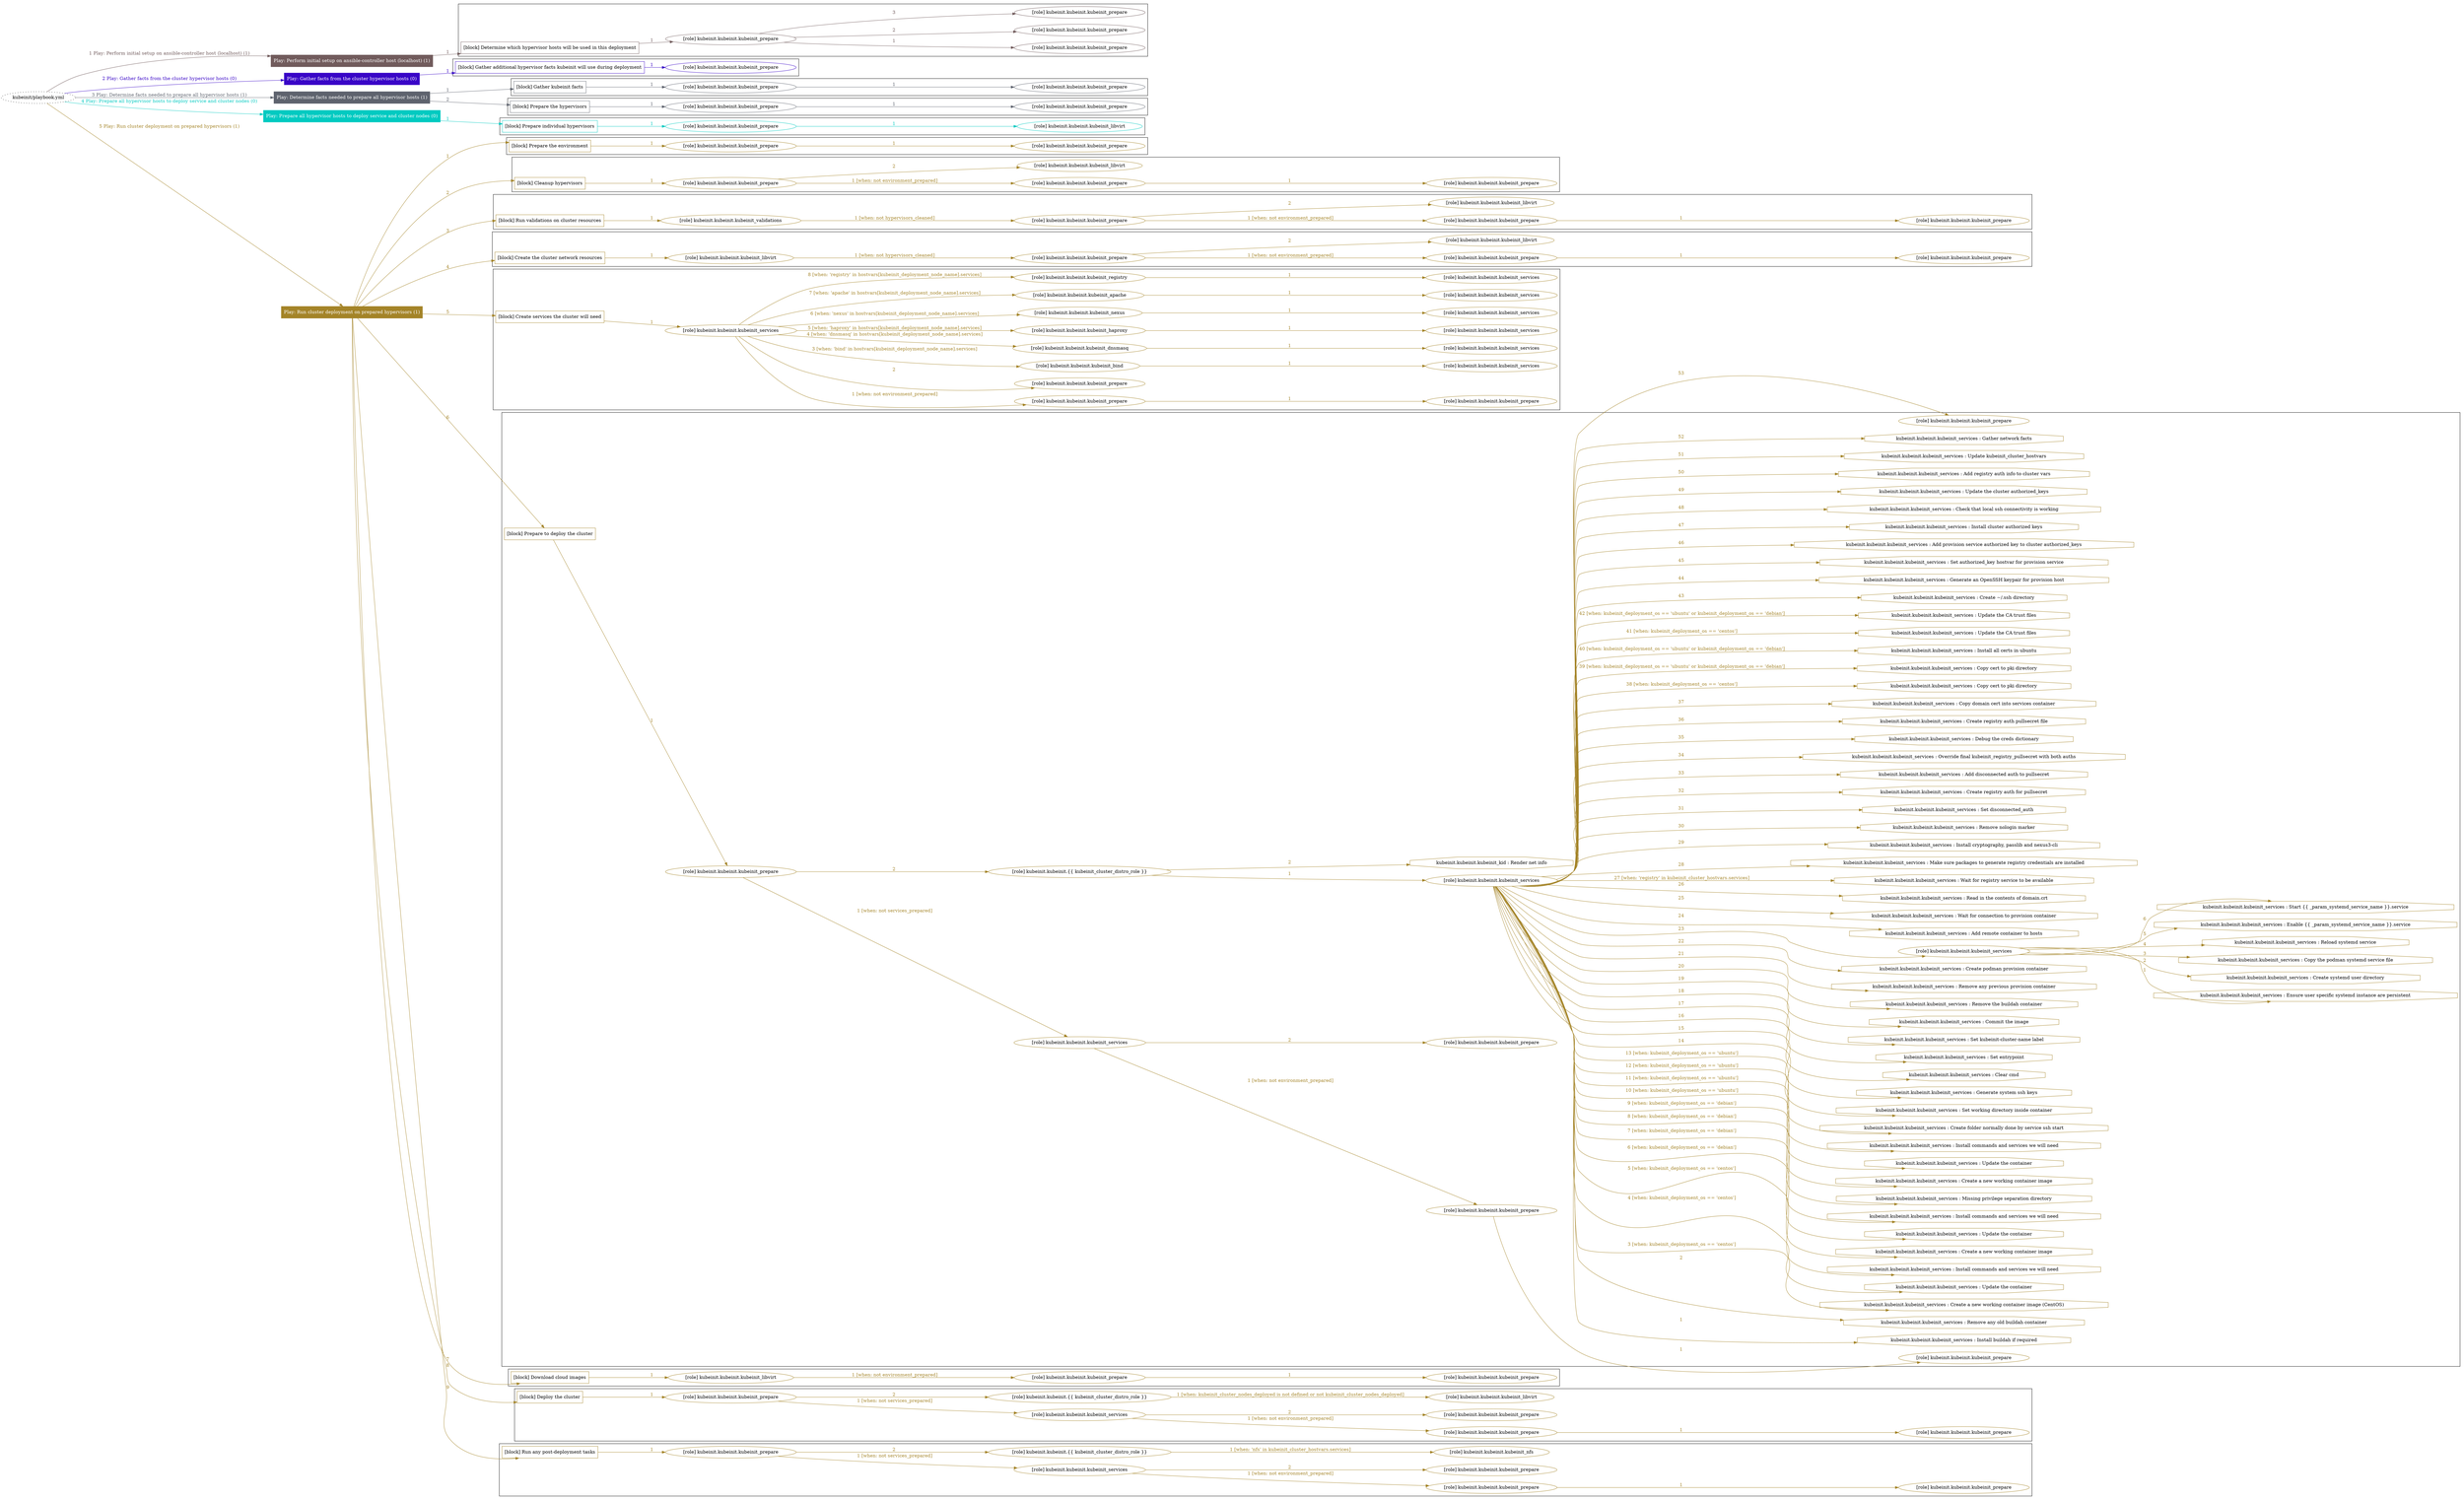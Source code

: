 digraph {
	graph [concentrate=true ordering=in rankdir=LR ratio=fill]
	edge [esep=5 sep=10]
	"kubeinit/playbook.yml" [URL="/home/runner/work/kubeinit/kubeinit/kubeinit/playbook.yml" id=playbook_97026e2e style=dotted]
	"kubeinit/playbook.yml" -> play_39fc8efb [label="1 Play: Perform initial setup on ansible-controller host (localhost) (1)" color="#715b5c" fontcolor="#715b5c" id=edge_playbook_97026e2e_play_39fc8efb labeltooltip="1 Play: Perform initial setup on ansible-controller host (localhost) (1)" tooltip="1 Play: Perform initial setup on ansible-controller host (localhost) (1)"]
	subgraph "Play: Perform initial setup on ansible-controller host (localhost) (1)" {
		play_39fc8efb [label="Play: Perform initial setup on ansible-controller host (localhost) (1)" URL="/home/runner/work/kubeinit/kubeinit/kubeinit/playbook.yml" color="#715b5c" fontcolor="#ffffff" id=play_39fc8efb shape=box style=filled tooltip=localhost]
		play_39fc8efb -> block_3df6140f [label=1 color="#715b5c" fontcolor="#715b5c" id=edge_1_play_39fc8efb_block_3df6140f labeltooltip=1 tooltip=1]
		subgraph cluster_block_3df6140f {
			block_3df6140f [label="[block] Determine which hypervisor hosts will be used in this deployment" URL="/home/runner/work/kubeinit/kubeinit/kubeinit/playbook.yml" color="#715b5c" id=block_3df6140f labeltooltip="Determine which hypervisor hosts will be used in this deployment" shape=box tooltip="Determine which hypervisor hosts will be used in this deployment"]
			block_3df6140f -> role_b5d23265 [label="1 " color="#715b5c" fontcolor="#715b5c" id=edge_1_block_3df6140f_role_b5d23265 labeltooltip="1 " tooltip="1 "]
			subgraph "kubeinit.kubeinit.kubeinit_prepare" {
				role_b5d23265 [label="[role] kubeinit.kubeinit.kubeinit_prepare" URL="/home/runner/work/kubeinit/kubeinit/kubeinit/playbook.yml" color="#715b5c" id=role_b5d23265 tooltip="kubeinit.kubeinit.kubeinit_prepare"]
				role_b5d23265 -> role_59b45db6 [label="1 " color="#715b5c" fontcolor="#715b5c" id=edge_1_role_b5d23265_role_59b45db6 labeltooltip="1 " tooltip="1 "]
				subgraph "kubeinit.kubeinit.kubeinit_prepare" {
					role_59b45db6 [label="[role] kubeinit.kubeinit.kubeinit_prepare" URL="/home/runner/.ansible/collections/ansible_collections/kubeinit/kubeinit/roles/kubeinit_prepare/tasks/build_hypervisors_group.yml" color="#715b5c" id=role_59b45db6 tooltip="kubeinit.kubeinit.kubeinit_prepare"]
				}
				role_b5d23265 -> role_e187c5eb [label="2 " color="#715b5c" fontcolor="#715b5c" id=edge_2_role_b5d23265_role_e187c5eb labeltooltip="2 " tooltip="2 "]
				subgraph "kubeinit.kubeinit.kubeinit_prepare" {
					role_e187c5eb [label="[role] kubeinit.kubeinit.kubeinit_prepare" URL="/home/runner/.ansible/collections/ansible_collections/kubeinit/kubeinit/roles/kubeinit_prepare/tasks/build_hypervisors_group.yml" color="#715b5c" id=role_e187c5eb tooltip="kubeinit.kubeinit.kubeinit_prepare"]
				}
				role_b5d23265 -> role_08d7f963 [label="3 " color="#715b5c" fontcolor="#715b5c" id=edge_3_role_b5d23265_role_08d7f963 labeltooltip="3 " tooltip="3 "]
				subgraph "kubeinit.kubeinit.kubeinit_prepare" {
					role_08d7f963 [label="[role] kubeinit.kubeinit.kubeinit_prepare" URL="/home/runner/.ansible/collections/ansible_collections/kubeinit/kubeinit/roles/kubeinit_prepare/tasks/build_hypervisors_group.yml" color="#715b5c" id=role_08d7f963 tooltip="kubeinit.kubeinit.kubeinit_prepare"]
				}
			}
		}
	}
	"kubeinit/playbook.yml" -> play_1b322b8f [label="2 Play: Gather facts from the cluster hypervisor hosts (0)" color="#3905c7" fontcolor="#3905c7" id=edge_playbook_97026e2e_play_1b322b8f labeltooltip="2 Play: Gather facts from the cluster hypervisor hosts (0)" tooltip="2 Play: Gather facts from the cluster hypervisor hosts (0)"]
	subgraph "Play: Gather facts from the cluster hypervisor hosts (0)" {
		play_1b322b8f [label="Play: Gather facts from the cluster hypervisor hosts (0)" URL="/home/runner/work/kubeinit/kubeinit/kubeinit/playbook.yml" color="#3905c7" fontcolor="#ffffff" id=play_1b322b8f shape=box style=filled tooltip="Play: Gather facts from the cluster hypervisor hosts (0)"]
		play_1b322b8f -> block_cbd08a6f [label=1 color="#3905c7" fontcolor="#3905c7" id=edge_1_play_1b322b8f_block_cbd08a6f labeltooltip=1 tooltip=1]
		subgraph cluster_block_cbd08a6f {
			block_cbd08a6f [label="[block] Gather additional hypervisor facts kubeinit will use during deployment" URL="/home/runner/work/kubeinit/kubeinit/kubeinit/playbook.yml" color="#3905c7" id=block_cbd08a6f labeltooltip="Gather additional hypervisor facts kubeinit will use during deployment" shape=box tooltip="Gather additional hypervisor facts kubeinit will use during deployment"]
			block_cbd08a6f -> role_63ab6652 [label="1 " color="#3905c7" fontcolor="#3905c7" id=edge_1_block_cbd08a6f_role_63ab6652 labeltooltip="1 " tooltip="1 "]
			subgraph "kubeinit.kubeinit.kubeinit_prepare" {
				role_63ab6652 [label="[role] kubeinit.kubeinit.kubeinit_prepare" URL="/home/runner/work/kubeinit/kubeinit/kubeinit/playbook.yml" color="#3905c7" id=role_63ab6652 tooltip="kubeinit.kubeinit.kubeinit_prepare"]
			}
		}
	}
	"kubeinit/playbook.yml" -> play_37f6d333 [label="3 Play: Determine facts needed to prepare all hypervisor hosts (1)" color="#5e636e" fontcolor="#5e636e" id=edge_playbook_97026e2e_play_37f6d333 labeltooltip="3 Play: Determine facts needed to prepare all hypervisor hosts (1)" tooltip="3 Play: Determine facts needed to prepare all hypervisor hosts (1)"]
	subgraph "Play: Determine facts needed to prepare all hypervisor hosts (1)" {
		play_37f6d333 [label="Play: Determine facts needed to prepare all hypervisor hosts (1)" URL="/home/runner/work/kubeinit/kubeinit/kubeinit/playbook.yml" color="#5e636e" fontcolor="#ffffff" id=play_37f6d333 shape=box style=filled tooltip=localhost]
		play_37f6d333 -> block_00f4cc4b [label=1 color="#5e636e" fontcolor="#5e636e" id=edge_1_play_37f6d333_block_00f4cc4b labeltooltip=1 tooltip=1]
		subgraph cluster_block_00f4cc4b {
			block_00f4cc4b [label="[block] Gather kubeinit facts" URL="/home/runner/work/kubeinit/kubeinit/kubeinit/playbook.yml" color="#5e636e" id=block_00f4cc4b labeltooltip="Gather kubeinit facts" shape=box tooltip="Gather kubeinit facts"]
			block_00f4cc4b -> role_00031955 [label="1 " color="#5e636e" fontcolor="#5e636e" id=edge_1_block_00f4cc4b_role_00031955 labeltooltip="1 " tooltip="1 "]
			subgraph "kubeinit.kubeinit.kubeinit_prepare" {
				role_00031955 [label="[role] kubeinit.kubeinit.kubeinit_prepare" URL="/home/runner/work/kubeinit/kubeinit/kubeinit/playbook.yml" color="#5e636e" id=role_00031955 tooltip="kubeinit.kubeinit.kubeinit_prepare"]
				role_00031955 -> role_4b887cb1 [label="1 " color="#5e636e" fontcolor="#5e636e" id=edge_1_role_00031955_role_4b887cb1 labeltooltip="1 " tooltip="1 "]
				subgraph "kubeinit.kubeinit.kubeinit_prepare" {
					role_4b887cb1 [label="[role] kubeinit.kubeinit.kubeinit_prepare" URL="/home/runner/.ansible/collections/ansible_collections/kubeinit/kubeinit/roles/kubeinit_prepare/tasks/gather_kubeinit_facts.yml" color="#5e636e" id=role_4b887cb1 tooltip="kubeinit.kubeinit.kubeinit_prepare"]
				}
			}
		}
		play_37f6d333 -> block_7c802c60 [label=2 color="#5e636e" fontcolor="#5e636e" id=edge_2_play_37f6d333_block_7c802c60 labeltooltip=2 tooltip=2]
		subgraph cluster_block_7c802c60 {
			block_7c802c60 [label="[block] Prepare the hypervisors" URL="/home/runner/work/kubeinit/kubeinit/kubeinit/playbook.yml" color="#5e636e" id=block_7c802c60 labeltooltip="Prepare the hypervisors" shape=box tooltip="Prepare the hypervisors"]
			block_7c802c60 -> role_8dbd8470 [label="1 " color="#5e636e" fontcolor="#5e636e" id=edge_1_block_7c802c60_role_8dbd8470 labeltooltip="1 " tooltip="1 "]
			subgraph "kubeinit.kubeinit.kubeinit_prepare" {
				role_8dbd8470 [label="[role] kubeinit.kubeinit.kubeinit_prepare" URL="/home/runner/work/kubeinit/kubeinit/kubeinit/playbook.yml" color="#5e636e" id=role_8dbd8470 tooltip="kubeinit.kubeinit.kubeinit_prepare"]
				role_8dbd8470 -> role_3accf975 [label="1 " color="#5e636e" fontcolor="#5e636e" id=edge_1_role_8dbd8470_role_3accf975 labeltooltip="1 " tooltip="1 "]
				subgraph "kubeinit.kubeinit.kubeinit_prepare" {
					role_3accf975 [label="[role] kubeinit.kubeinit.kubeinit_prepare" URL="/home/runner/.ansible/collections/ansible_collections/kubeinit/kubeinit/roles/kubeinit_prepare/tasks/gather_kubeinit_facts.yml" color="#5e636e" id=role_3accf975 tooltip="kubeinit.kubeinit.kubeinit_prepare"]
				}
			}
		}
	}
	"kubeinit/playbook.yml" -> play_a444ee7f [label="4 Play: Prepare all hypervisor hosts to deploy service and cluster nodes (0)" color="#02cac1" fontcolor="#02cac1" id=edge_playbook_97026e2e_play_a444ee7f labeltooltip="4 Play: Prepare all hypervisor hosts to deploy service and cluster nodes (0)" tooltip="4 Play: Prepare all hypervisor hosts to deploy service and cluster nodes (0)"]
	subgraph "Play: Prepare all hypervisor hosts to deploy service and cluster nodes (0)" {
		play_a444ee7f [label="Play: Prepare all hypervisor hosts to deploy service and cluster nodes (0)" URL="/home/runner/work/kubeinit/kubeinit/kubeinit/playbook.yml" color="#02cac1" fontcolor="#ffffff" id=play_a444ee7f shape=box style=filled tooltip="Play: Prepare all hypervisor hosts to deploy service and cluster nodes (0)"]
		play_a444ee7f -> block_8130fc79 [label=1 color="#02cac1" fontcolor="#02cac1" id=edge_1_play_a444ee7f_block_8130fc79 labeltooltip=1 tooltip=1]
		subgraph cluster_block_8130fc79 {
			block_8130fc79 [label="[block] Prepare individual hypervisors" URL="/home/runner/work/kubeinit/kubeinit/kubeinit/playbook.yml" color="#02cac1" id=block_8130fc79 labeltooltip="Prepare individual hypervisors" shape=box tooltip="Prepare individual hypervisors"]
			block_8130fc79 -> role_0bd97812 [label="1 " color="#02cac1" fontcolor="#02cac1" id=edge_1_block_8130fc79_role_0bd97812 labeltooltip="1 " tooltip="1 "]
			subgraph "kubeinit.kubeinit.kubeinit_prepare" {
				role_0bd97812 [label="[role] kubeinit.kubeinit.kubeinit_prepare" URL="/home/runner/work/kubeinit/kubeinit/kubeinit/playbook.yml" color="#02cac1" id=role_0bd97812 tooltip="kubeinit.kubeinit.kubeinit_prepare"]
				role_0bd97812 -> role_22817f8d [label="1 " color="#02cac1" fontcolor="#02cac1" id=edge_1_role_0bd97812_role_22817f8d labeltooltip="1 " tooltip="1 "]
				subgraph "kubeinit.kubeinit.kubeinit_libvirt" {
					role_22817f8d [label="[role] kubeinit.kubeinit.kubeinit_libvirt" URL="/home/runner/.ansible/collections/ansible_collections/kubeinit/kubeinit/roles/kubeinit_prepare/tasks/prepare_hypervisor.yml" color="#02cac1" id=role_22817f8d tooltip="kubeinit.kubeinit.kubeinit_libvirt"]
				}
			}
		}
	}
	"kubeinit/playbook.yml" -> play_60f9989c [label="5 Play: Run cluster deployment on prepared hypervisors (1)" color="#a48428" fontcolor="#a48428" id=edge_playbook_97026e2e_play_60f9989c labeltooltip="5 Play: Run cluster deployment on prepared hypervisors (1)" tooltip="5 Play: Run cluster deployment on prepared hypervisors (1)"]
	subgraph "Play: Run cluster deployment on prepared hypervisors (1)" {
		play_60f9989c [label="Play: Run cluster deployment on prepared hypervisors (1)" URL="/home/runner/work/kubeinit/kubeinit/kubeinit/playbook.yml" color="#a48428" fontcolor="#ffffff" id=play_60f9989c shape=box style=filled tooltip=localhost]
		play_60f9989c -> block_9ccdbce9 [label=1 color="#a48428" fontcolor="#a48428" id=edge_1_play_60f9989c_block_9ccdbce9 labeltooltip=1 tooltip=1]
		subgraph cluster_block_9ccdbce9 {
			block_9ccdbce9 [label="[block] Prepare the environment" URL="/home/runner/work/kubeinit/kubeinit/kubeinit/playbook.yml" color="#a48428" id=block_9ccdbce9 labeltooltip="Prepare the environment" shape=box tooltip="Prepare the environment"]
			block_9ccdbce9 -> role_6ef676b8 [label="1 " color="#a48428" fontcolor="#a48428" id=edge_1_block_9ccdbce9_role_6ef676b8 labeltooltip="1 " tooltip="1 "]
			subgraph "kubeinit.kubeinit.kubeinit_prepare" {
				role_6ef676b8 [label="[role] kubeinit.kubeinit.kubeinit_prepare" URL="/home/runner/work/kubeinit/kubeinit/kubeinit/playbook.yml" color="#a48428" id=role_6ef676b8 tooltip="kubeinit.kubeinit.kubeinit_prepare"]
				role_6ef676b8 -> role_87641952 [label="1 " color="#a48428" fontcolor="#a48428" id=edge_1_role_6ef676b8_role_87641952 labeltooltip="1 " tooltip="1 "]
				subgraph "kubeinit.kubeinit.kubeinit_prepare" {
					role_87641952 [label="[role] kubeinit.kubeinit.kubeinit_prepare" URL="/home/runner/.ansible/collections/ansible_collections/kubeinit/kubeinit/roles/kubeinit_prepare/tasks/gather_kubeinit_facts.yml" color="#a48428" id=role_87641952 tooltip="kubeinit.kubeinit.kubeinit_prepare"]
				}
			}
		}
		play_60f9989c -> block_02fe809c [label=2 color="#a48428" fontcolor="#a48428" id=edge_2_play_60f9989c_block_02fe809c labeltooltip=2 tooltip=2]
		subgraph cluster_block_02fe809c {
			block_02fe809c [label="[block] Cleanup hypervisors" URL="/home/runner/work/kubeinit/kubeinit/kubeinit/playbook.yml" color="#a48428" id=block_02fe809c labeltooltip="Cleanup hypervisors" shape=box tooltip="Cleanup hypervisors"]
			block_02fe809c -> role_962d61a8 [label="1 " color="#a48428" fontcolor="#a48428" id=edge_1_block_02fe809c_role_962d61a8 labeltooltip="1 " tooltip="1 "]
			subgraph "kubeinit.kubeinit.kubeinit_prepare" {
				role_962d61a8 [label="[role] kubeinit.kubeinit.kubeinit_prepare" URL="/home/runner/work/kubeinit/kubeinit/kubeinit/playbook.yml" color="#a48428" id=role_962d61a8 tooltip="kubeinit.kubeinit.kubeinit_prepare"]
				role_962d61a8 -> role_3f74eeb8 [label="1 [when: not environment_prepared]" color="#a48428" fontcolor="#a48428" id=edge_1_role_962d61a8_role_3f74eeb8 labeltooltip="1 [when: not environment_prepared]" tooltip="1 [when: not environment_prepared]"]
				subgraph "kubeinit.kubeinit.kubeinit_prepare" {
					role_3f74eeb8 [label="[role] kubeinit.kubeinit.kubeinit_prepare" URL="/home/runner/.ansible/collections/ansible_collections/kubeinit/kubeinit/roles/kubeinit_prepare/tasks/cleanup_hypervisors.yml" color="#a48428" id=role_3f74eeb8 tooltip="kubeinit.kubeinit.kubeinit_prepare"]
					role_3f74eeb8 -> role_3e02afdd [label="1 " color="#a48428" fontcolor="#a48428" id=edge_1_role_3f74eeb8_role_3e02afdd labeltooltip="1 " tooltip="1 "]
					subgraph "kubeinit.kubeinit.kubeinit_prepare" {
						role_3e02afdd [label="[role] kubeinit.kubeinit.kubeinit_prepare" URL="/home/runner/.ansible/collections/ansible_collections/kubeinit/kubeinit/roles/kubeinit_prepare/tasks/gather_kubeinit_facts.yml" color="#a48428" id=role_3e02afdd tooltip="kubeinit.kubeinit.kubeinit_prepare"]
					}
				}
				role_962d61a8 -> role_78acb65a [label="2 " color="#a48428" fontcolor="#a48428" id=edge_2_role_962d61a8_role_78acb65a labeltooltip="2 " tooltip="2 "]
				subgraph "kubeinit.kubeinit.kubeinit_libvirt" {
					role_78acb65a [label="[role] kubeinit.kubeinit.kubeinit_libvirt" URL="/home/runner/.ansible/collections/ansible_collections/kubeinit/kubeinit/roles/kubeinit_prepare/tasks/cleanup_hypervisors.yml" color="#a48428" id=role_78acb65a tooltip="kubeinit.kubeinit.kubeinit_libvirt"]
				}
			}
		}
		play_60f9989c -> block_579e94de [label=3 color="#a48428" fontcolor="#a48428" id=edge_3_play_60f9989c_block_579e94de labeltooltip=3 tooltip=3]
		subgraph cluster_block_579e94de {
			block_579e94de [label="[block] Run validations on cluster resources" URL="/home/runner/work/kubeinit/kubeinit/kubeinit/playbook.yml" color="#a48428" id=block_579e94de labeltooltip="Run validations on cluster resources" shape=box tooltip="Run validations on cluster resources"]
			block_579e94de -> role_0880de24 [label="1 " color="#a48428" fontcolor="#a48428" id=edge_1_block_579e94de_role_0880de24 labeltooltip="1 " tooltip="1 "]
			subgraph "kubeinit.kubeinit.kubeinit_validations" {
				role_0880de24 [label="[role] kubeinit.kubeinit.kubeinit_validations" URL="/home/runner/work/kubeinit/kubeinit/kubeinit/playbook.yml" color="#a48428" id=role_0880de24 tooltip="kubeinit.kubeinit.kubeinit_validations"]
				role_0880de24 -> role_0594380c [label="1 [when: not hypervisors_cleaned]" color="#a48428" fontcolor="#a48428" id=edge_1_role_0880de24_role_0594380c labeltooltip="1 [when: not hypervisors_cleaned]" tooltip="1 [when: not hypervisors_cleaned]"]
				subgraph "kubeinit.kubeinit.kubeinit_prepare" {
					role_0594380c [label="[role] kubeinit.kubeinit.kubeinit_prepare" URL="/home/runner/.ansible/collections/ansible_collections/kubeinit/kubeinit/roles/kubeinit_validations/tasks/main.yml" color="#a48428" id=role_0594380c tooltip="kubeinit.kubeinit.kubeinit_prepare"]
					role_0594380c -> role_95639c50 [label="1 [when: not environment_prepared]" color="#a48428" fontcolor="#a48428" id=edge_1_role_0594380c_role_95639c50 labeltooltip="1 [when: not environment_prepared]" tooltip="1 [when: not environment_prepared]"]
					subgraph "kubeinit.kubeinit.kubeinit_prepare" {
						role_95639c50 [label="[role] kubeinit.kubeinit.kubeinit_prepare" URL="/home/runner/.ansible/collections/ansible_collections/kubeinit/kubeinit/roles/kubeinit_prepare/tasks/cleanup_hypervisors.yml" color="#a48428" id=role_95639c50 tooltip="kubeinit.kubeinit.kubeinit_prepare"]
						role_95639c50 -> role_6980f80d [label="1 " color="#a48428" fontcolor="#a48428" id=edge_1_role_95639c50_role_6980f80d labeltooltip="1 " tooltip="1 "]
						subgraph "kubeinit.kubeinit.kubeinit_prepare" {
							role_6980f80d [label="[role] kubeinit.kubeinit.kubeinit_prepare" URL="/home/runner/.ansible/collections/ansible_collections/kubeinit/kubeinit/roles/kubeinit_prepare/tasks/gather_kubeinit_facts.yml" color="#a48428" id=role_6980f80d tooltip="kubeinit.kubeinit.kubeinit_prepare"]
						}
					}
					role_0594380c -> role_5973cc25 [label="2 " color="#a48428" fontcolor="#a48428" id=edge_2_role_0594380c_role_5973cc25 labeltooltip="2 " tooltip="2 "]
					subgraph "kubeinit.kubeinit.kubeinit_libvirt" {
						role_5973cc25 [label="[role] kubeinit.kubeinit.kubeinit_libvirt" URL="/home/runner/.ansible/collections/ansible_collections/kubeinit/kubeinit/roles/kubeinit_prepare/tasks/cleanup_hypervisors.yml" color="#a48428" id=role_5973cc25 tooltip="kubeinit.kubeinit.kubeinit_libvirt"]
					}
				}
			}
		}
		play_60f9989c -> block_6e508494 [label=4 color="#a48428" fontcolor="#a48428" id=edge_4_play_60f9989c_block_6e508494 labeltooltip=4 tooltip=4]
		subgraph cluster_block_6e508494 {
			block_6e508494 [label="[block] Create the cluster network resources" URL="/home/runner/work/kubeinit/kubeinit/kubeinit/playbook.yml" color="#a48428" id=block_6e508494 labeltooltip="Create the cluster network resources" shape=box tooltip="Create the cluster network resources"]
			block_6e508494 -> role_4c073b9d [label="1 " color="#a48428" fontcolor="#a48428" id=edge_1_block_6e508494_role_4c073b9d labeltooltip="1 " tooltip="1 "]
			subgraph "kubeinit.kubeinit.kubeinit_libvirt" {
				role_4c073b9d [label="[role] kubeinit.kubeinit.kubeinit_libvirt" URL="/home/runner/work/kubeinit/kubeinit/kubeinit/playbook.yml" color="#a48428" id=role_4c073b9d tooltip="kubeinit.kubeinit.kubeinit_libvirt"]
				role_4c073b9d -> role_af95eab9 [label="1 [when: not hypervisors_cleaned]" color="#a48428" fontcolor="#a48428" id=edge_1_role_4c073b9d_role_af95eab9 labeltooltip="1 [when: not hypervisors_cleaned]" tooltip="1 [when: not hypervisors_cleaned]"]
				subgraph "kubeinit.kubeinit.kubeinit_prepare" {
					role_af95eab9 [label="[role] kubeinit.kubeinit.kubeinit_prepare" URL="/home/runner/.ansible/collections/ansible_collections/kubeinit/kubeinit/roles/kubeinit_libvirt/tasks/create_network.yml" color="#a48428" id=role_af95eab9 tooltip="kubeinit.kubeinit.kubeinit_prepare"]
					role_af95eab9 -> role_1fc40c3b [label="1 [when: not environment_prepared]" color="#a48428" fontcolor="#a48428" id=edge_1_role_af95eab9_role_1fc40c3b labeltooltip="1 [when: not environment_prepared]" tooltip="1 [when: not environment_prepared]"]
					subgraph "kubeinit.kubeinit.kubeinit_prepare" {
						role_1fc40c3b [label="[role] kubeinit.kubeinit.kubeinit_prepare" URL="/home/runner/.ansible/collections/ansible_collections/kubeinit/kubeinit/roles/kubeinit_prepare/tasks/cleanup_hypervisors.yml" color="#a48428" id=role_1fc40c3b tooltip="kubeinit.kubeinit.kubeinit_prepare"]
						role_1fc40c3b -> role_2f7915c4 [label="1 " color="#a48428" fontcolor="#a48428" id=edge_1_role_1fc40c3b_role_2f7915c4 labeltooltip="1 " tooltip="1 "]
						subgraph "kubeinit.kubeinit.kubeinit_prepare" {
							role_2f7915c4 [label="[role] kubeinit.kubeinit.kubeinit_prepare" URL="/home/runner/.ansible/collections/ansible_collections/kubeinit/kubeinit/roles/kubeinit_prepare/tasks/gather_kubeinit_facts.yml" color="#a48428" id=role_2f7915c4 tooltip="kubeinit.kubeinit.kubeinit_prepare"]
						}
					}
					role_af95eab9 -> role_1c3a7397 [label="2 " color="#a48428" fontcolor="#a48428" id=edge_2_role_af95eab9_role_1c3a7397 labeltooltip="2 " tooltip="2 "]
					subgraph "kubeinit.kubeinit.kubeinit_libvirt" {
						role_1c3a7397 [label="[role] kubeinit.kubeinit.kubeinit_libvirt" URL="/home/runner/.ansible/collections/ansible_collections/kubeinit/kubeinit/roles/kubeinit_prepare/tasks/cleanup_hypervisors.yml" color="#a48428" id=role_1c3a7397 tooltip="kubeinit.kubeinit.kubeinit_libvirt"]
					}
				}
			}
		}
		play_60f9989c -> block_2f23b159 [label=5 color="#a48428" fontcolor="#a48428" id=edge_5_play_60f9989c_block_2f23b159 labeltooltip=5 tooltip=5]
		subgraph cluster_block_2f23b159 {
			block_2f23b159 [label="[block] Create services the cluster will need" URL="/home/runner/work/kubeinit/kubeinit/kubeinit/playbook.yml" color="#a48428" id=block_2f23b159 labeltooltip="Create services the cluster will need" shape=box tooltip="Create services the cluster will need"]
			block_2f23b159 -> role_8fcf90f5 [label="1 " color="#a48428" fontcolor="#a48428" id=edge_1_block_2f23b159_role_8fcf90f5 labeltooltip="1 " tooltip="1 "]
			subgraph "kubeinit.kubeinit.kubeinit_services" {
				role_8fcf90f5 [label="[role] kubeinit.kubeinit.kubeinit_services" URL="/home/runner/work/kubeinit/kubeinit/kubeinit/playbook.yml" color="#a48428" id=role_8fcf90f5 tooltip="kubeinit.kubeinit.kubeinit_services"]
				role_8fcf90f5 -> role_a51507ac [label="1 [when: not environment_prepared]" color="#a48428" fontcolor="#a48428" id=edge_1_role_8fcf90f5_role_a51507ac labeltooltip="1 [when: not environment_prepared]" tooltip="1 [when: not environment_prepared]"]
				subgraph "kubeinit.kubeinit.kubeinit_prepare" {
					role_a51507ac [label="[role] kubeinit.kubeinit.kubeinit_prepare" URL="/home/runner/.ansible/collections/ansible_collections/kubeinit/kubeinit/roles/kubeinit_services/tasks/main.yml" color="#a48428" id=role_a51507ac tooltip="kubeinit.kubeinit.kubeinit_prepare"]
					role_a51507ac -> role_e3cc4b8b [label="1 " color="#a48428" fontcolor="#a48428" id=edge_1_role_a51507ac_role_e3cc4b8b labeltooltip="1 " tooltip="1 "]
					subgraph "kubeinit.kubeinit.kubeinit_prepare" {
						role_e3cc4b8b [label="[role] kubeinit.kubeinit.kubeinit_prepare" URL="/home/runner/.ansible/collections/ansible_collections/kubeinit/kubeinit/roles/kubeinit_prepare/tasks/gather_kubeinit_facts.yml" color="#a48428" id=role_e3cc4b8b tooltip="kubeinit.kubeinit.kubeinit_prepare"]
					}
				}
				role_8fcf90f5 -> role_43b527a9 [label="2 " color="#a48428" fontcolor="#a48428" id=edge_2_role_8fcf90f5_role_43b527a9 labeltooltip="2 " tooltip="2 "]
				subgraph "kubeinit.kubeinit.kubeinit_prepare" {
					role_43b527a9 [label="[role] kubeinit.kubeinit.kubeinit_prepare" URL="/home/runner/.ansible/collections/ansible_collections/kubeinit/kubeinit/roles/kubeinit_services/tasks/00_create_service_pod.yml" color="#a48428" id=role_43b527a9 tooltip="kubeinit.kubeinit.kubeinit_prepare"]
				}
				role_8fcf90f5 -> role_f1ba240d [label="3 [when: 'bind' in hostvars[kubeinit_deployment_node_name].services]" color="#a48428" fontcolor="#a48428" id=edge_3_role_8fcf90f5_role_f1ba240d labeltooltip="3 [when: 'bind' in hostvars[kubeinit_deployment_node_name].services]" tooltip="3 [when: 'bind' in hostvars[kubeinit_deployment_node_name].services]"]
				subgraph "kubeinit.kubeinit.kubeinit_bind" {
					role_f1ba240d [label="[role] kubeinit.kubeinit.kubeinit_bind" URL="/home/runner/.ansible/collections/ansible_collections/kubeinit/kubeinit/roles/kubeinit_services/tasks/start_services_containers.yml" color="#a48428" id=role_f1ba240d tooltip="kubeinit.kubeinit.kubeinit_bind"]
					role_f1ba240d -> role_2bcc0ae3 [label="1 " color="#a48428" fontcolor="#a48428" id=edge_1_role_f1ba240d_role_2bcc0ae3 labeltooltip="1 " tooltip="1 "]
					subgraph "kubeinit.kubeinit.kubeinit_services" {
						role_2bcc0ae3 [label="[role] kubeinit.kubeinit.kubeinit_services" URL="/home/runner/.ansible/collections/ansible_collections/kubeinit/kubeinit/roles/kubeinit_bind/tasks/main.yml" color="#a48428" id=role_2bcc0ae3 tooltip="kubeinit.kubeinit.kubeinit_services"]
					}
				}
				role_8fcf90f5 -> role_52167ffa [label="4 [when: 'dnsmasq' in hostvars[kubeinit_deployment_node_name].services]" color="#a48428" fontcolor="#a48428" id=edge_4_role_8fcf90f5_role_52167ffa labeltooltip="4 [when: 'dnsmasq' in hostvars[kubeinit_deployment_node_name].services]" tooltip="4 [when: 'dnsmasq' in hostvars[kubeinit_deployment_node_name].services]"]
				subgraph "kubeinit.kubeinit.kubeinit_dnsmasq" {
					role_52167ffa [label="[role] kubeinit.kubeinit.kubeinit_dnsmasq" URL="/home/runner/.ansible/collections/ansible_collections/kubeinit/kubeinit/roles/kubeinit_services/tasks/start_services_containers.yml" color="#a48428" id=role_52167ffa tooltip="kubeinit.kubeinit.kubeinit_dnsmasq"]
					role_52167ffa -> role_83b2f085 [label="1 " color="#a48428" fontcolor="#a48428" id=edge_1_role_52167ffa_role_83b2f085 labeltooltip="1 " tooltip="1 "]
					subgraph "kubeinit.kubeinit.kubeinit_services" {
						role_83b2f085 [label="[role] kubeinit.kubeinit.kubeinit_services" URL="/home/runner/.ansible/collections/ansible_collections/kubeinit/kubeinit/roles/kubeinit_dnsmasq/tasks/main.yml" color="#a48428" id=role_83b2f085 tooltip="kubeinit.kubeinit.kubeinit_services"]
					}
				}
				role_8fcf90f5 -> role_f8db22eb [label="5 [when: 'haproxy' in hostvars[kubeinit_deployment_node_name].services]" color="#a48428" fontcolor="#a48428" id=edge_5_role_8fcf90f5_role_f8db22eb labeltooltip="5 [when: 'haproxy' in hostvars[kubeinit_deployment_node_name].services]" tooltip="5 [when: 'haproxy' in hostvars[kubeinit_deployment_node_name].services]"]
				subgraph "kubeinit.kubeinit.kubeinit_haproxy" {
					role_f8db22eb [label="[role] kubeinit.kubeinit.kubeinit_haproxy" URL="/home/runner/.ansible/collections/ansible_collections/kubeinit/kubeinit/roles/kubeinit_services/tasks/start_services_containers.yml" color="#a48428" id=role_f8db22eb tooltip="kubeinit.kubeinit.kubeinit_haproxy"]
					role_f8db22eb -> role_8b37444c [label="1 " color="#a48428" fontcolor="#a48428" id=edge_1_role_f8db22eb_role_8b37444c labeltooltip="1 " tooltip="1 "]
					subgraph "kubeinit.kubeinit.kubeinit_services" {
						role_8b37444c [label="[role] kubeinit.kubeinit.kubeinit_services" URL="/home/runner/.ansible/collections/ansible_collections/kubeinit/kubeinit/roles/kubeinit_haproxy/tasks/main.yml" color="#a48428" id=role_8b37444c tooltip="kubeinit.kubeinit.kubeinit_services"]
					}
				}
				role_8fcf90f5 -> role_3caf2684 [label="6 [when: 'nexus' in hostvars[kubeinit_deployment_node_name].services]" color="#a48428" fontcolor="#a48428" id=edge_6_role_8fcf90f5_role_3caf2684 labeltooltip="6 [when: 'nexus' in hostvars[kubeinit_deployment_node_name].services]" tooltip="6 [when: 'nexus' in hostvars[kubeinit_deployment_node_name].services]"]
				subgraph "kubeinit.kubeinit.kubeinit_nexus" {
					role_3caf2684 [label="[role] kubeinit.kubeinit.kubeinit_nexus" URL="/home/runner/.ansible/collections/ansible_collections/kubeinit/kubeinit/roles/kubeinit_services/tasks/start_services_containers.yml" color="#a48428" id=role_3caf2684 tooltip="kubeinit.kubeinit.kubeinit_nexus"]
					role_3caf2684 -> role_1c44b889 [label="1 " color="#a48428" fontcolor="#a48428" id=edge_1_role_3caf2684_role_1c44b889 labeltooltip="1 " tooltip="1 "]
					subgraph "kubeinit.kubeinit.kubeinit_services" {
						role_1c44b889 [label="[role] kubeinit.kubeinit.kubeinit_services" URL="/home/runner/.ansible/collections/ansible_collections/kubeinit/kubeinit/roles/kubeinit_nexus/tasks/main.yml" color="#a48428" id=role_1c44b889 tooltip="kubeinit.kubeinit.kubeinit_services"]
					}
				}
				role_8fcf90f5 -> role_502a84f1 [label="7 [when: 'apache' in hostvars[kubeinit_deployment_node_name].services]" color="#a48428" fontcolor="#a48428" id=edge_7_role_8fcf90f5_role_502a84f1 labeltooltip="7 [when: 'apache' in hostvars[kubeinit_deployment_node_name].services]" tooltip="7 [when: 'apache' in hostvars[kubeinit_deployment_node_name].services]"]
				subgraph "kubeinit.kubeinit.kubeinit_apache" {
					role_502a84f1 [label="[role] kubeinit.kubeinit.kubeinit_apache" URL="/home/runner/.ansible/collections/ansible_collections/kubeinit/kubeinit/roles/kubeinit_services/tasks/start_services_containers.yml" color="#a48428" id=role_502a84f1 tooltip="kubeinit.kubeinit.kubeinit_apache"]
					role_502a84f1 -> role_8f85947c [label="1 " color="#a48428" fontcolor="#a48428" id=edge_1_role_502a84f1_role_8f85947c labeltooltip="1 " tooltip="1 "]
					subgraph "kubeinit.kubeinit.kubeinit_services" {
						role_8f85947c [label="[role] kubeinit.kubeinit.kubeinit_services" URL="/home/runner/.ansible/collections/ansible_collections/kubeinit/kubeinit/roles/kubeinit_apache/tasks/main.yml" color="#a48428" id=role_8f85947c tooltip="kubeinit.kubeinit.kubeinit_services"]
					}
				}
				role_8fcf90f5 -> role_f0391aaf [label="8 [when: 'registry' in hostvars[kubeinit_deployment_node_name].services]" color="#a48428" fontcolor="#a48428" id=edge_8_role_8fcf90f5_role_f0391aaf labeltooltip="8 [when: 'registry' in hostvars[kubeinit_deployment_node_name].services]" tooltip="8 [when: 'registry' in hostvars[kubeinit_deployment_node_name].services]"]
				subgraph "kubeinit.kubeinit.kubeinit_registry" {
					role_f0391aaf [label="[role] kubeinit.kubeinit.kubeinit_registry" URL="/home/runner/.ansible/collections/ansible_collections/kubeinit/kubeinit/roles/kubeinit_services/tasks/start_services_containers.yml" color="#a48428" id=role_f0391aaf tooltip="kubeinit.kubeinit.kubeinit_registry"]
					role_f0391aaf -> role_374894e0 [label="1 " color="#a48428" fontcolor="#a48428" id=edge_1_role_f0391aaf_role_374894e0 labeltooltip="1 " tooltip="1 "]
					subgraph "kubeinit.kubeinit.kubeinit_services" {
						role_374894e0 [label="[role] kubeinit.kubeinit.kubeinit_services" URL="/home/runner/.ansible/collections/ansible_collections/kubeinit/kubeinit/roles/kubeinit_registry/tasks/main.yml" color="#a48428" id=role_374894e0 tooltip="kubeinit.kubeinit.kubeinit_services"]
					}
				}
			}
		}
		play_60f9989c -> block_347cf80a [label=6 color="#a48428" fontcolor="#a48428" id=edge_6_play_60f9989c_block_347cf80a labeltooltip=6 tooltip=6]
		subgraph cluster_block_347cf80a {
			block_347cf80a [label="[block] Prepare to deploy the cluster" URL="/home/runner/work/kubeinit/kubeinit/kubeinit/playbook.yml" color="#a48428" id=block_347cf80a labeltooltip="Prepare to deploy the cluster" shape=box tooltip="Prepare to deploy the cluster"]
			block_347cf80a -> role_994d9706 [label="1 " color="#a48428" fontcolor="#a48428" id=edge_1_block_347cf80a_role_994d9706 labeltooltip="1 " tooltip="1 "]
			subgraph "kubeinit.kubeinit.kubeinit_prepare" {
				role_994d9706 [label="[role] kubeinit.kubeinit.kubeinit_prepare" URL="/home/runner/work/kubeinit/kubeinit/kubeinit/playbook.yml" color="#a48428" id=role_994d9706 tooltip="kubeinit.kubeinit.kubeinit_prepare"]
				role_994d9706 -> role_fc593972 [label="1 [when: not services_prepared]" color="#a48428" fontcolor="#a48428" id=edge_1_role_994d9706_role_fc593972 labeltooltip="1 [when: not services_prepared]" tooltip="1 [when: not services_prepared]"]
				subgraph "kubeinit.kubeinit.kubeinit_services" {
					role_fc593972 [label="[role] kubeinit.kubeinit.kubeinit_services" URL="/home/runner/.ansible/collections/ansible_collections/kubeinit/kubeinit/roles/kubeinit_prepare/tasks/prepare_cluster.yml" color="#a48428" id=role_fc593972 tooltip="kubeinit.kubeinit.kubeinit_services"]
					role_fc593972 -> role_36adb27c [label="1 [when: not environment_prepared]" color="#a48428" fontcolor="#a48428" id=edge_1_role_fc593972_role_36adb27c labeltooltip="1 [when: not environment_prepared]" tooltip="1 [when: not environment_prepared]"]
					subgraph "kubeinit.kubeinit.kubeinit_prepare" {
						role_36adb27c [label="[role] kubeinit.kubeinit.kubeinit_prepare" URL="/home/runner/.ansible/collections/ansible_collections/kubeinit/kubeinit/roles/kubeinit_services/tasks/prepare_services.yml" color="#a48428" id=role_36adb27c tooltip="kubeinit.kubeinit.kubeinit_prepare"]
						role_36adb27c -> role_8f63b034 [label="1 " color="#a48428" fontcolor="#a48428" id=edge_1_role_36adb27c_role_8f63b034 labeltooltip="1 " tooltip="1 "]
						subgraph "kubeinit.kubeinit.kubeinit_prepare" {
							role_8f63b034 [label="[role] kubeinit.kubeinit.kubeinit_prepare" URL="/home/runner/.ansible/collections/ansible_collections/kubeinit/kubeinit/roles/kubeinit_prepare/tasks/gather_kubeinit_facts.yml" color="#a48428" id=role_8f63b034 tooltip="kubeinit.kubeinit.kubeinit_prepare"]
						}
					}
					role_fc593972 -> role_619c9f78 [label="2 " color="#a48428" fontcolor="#a48428" id=edge_2_role_fc593972_role_619c9f78 labeltooltip="2 " tooltip="2 "]
					subgraph "kubeinit.kubeinit.kubeinit_prepare" {
						role_619c9f78 [label="[role] kubeinit.kubeinit.kubeinit_prepare" URL="/home/runner/.ansible/collections/ansible_collections/kubeinit/kubeinit/roles/kubeinit_services/tasks/prepare_services.yml" color="#a48428" id=role_619c9f78 tooltip="kubeinit.kubeinit.kubeinit_prepare"]
					}
				}
				role_994d9706 -> role_b1955d8a [label="2 " color="#a48428" fontcolor="#a48428" id=edge_2_role_994d9706_role_b1955d8a labeltooltip="2 " tooltip="2 "]
				subgraph "kubeinit.kubeinit.{{ kubeinit_cluster_distro_role }}" {
					role_b1955d8a [label="[role] kubeinit.kubeinit.{{ kubeinit_cluster_distro_role }}" URL="/home/runner/.ansible/collections/ansible_collections/kubeinit/kubeinit/roles/kubeinit_prepare/tasks/prepare_cluster.yml" color="#a48428" id=role_b1955d8a tooltip="kubeinit.kubeinit.{{ kubeinit_cluster_distro_role }}"]
					role_b1955d8a -> role_f98ba59b [label="1 " color="#a48428" fontcolor="#a48428" id=edge_1_role_b1955d8a_role_f98ba59b labeltooltip="1 " tooltip="1 "]
					subgraph "kubeinit.kubeinit.kubeinit_services" {
						role_f98ba59b [label="[role] kubeinit.kubeinit.kubeinit_services" URL="/home/runner/.ansible/collections/ansible_collections/kubeinit/kubeinit/roles/kubeinit_kid/tasks/prepare_cluster.yml" color="#a48428" id=role_f98ba59b tooltip="kubeinit.kubeinit.kubeinit_services"]
						task_62e33083 [label="kubeinit.kubeinit.kubeinit_services : Install buildah if required" URL="/home/runner/.ansible/collections/ansible_collections/kubeinit/kubeinit/roles/kubeinit_services/tasks/create_provision_container.yml" color="#a48428" id=task_62e33083 shape=octagon tooltip="kubeinit.kubeinit.kubeinit_services : Install buildah if required"]
						role_f98ba59b -> task_62e33083 [label="1 " color="#a48428" fontcolor="#a48428" id=edge_1_role_f98ba59b_task_62e33083 labeltooltip="1 " tooltip="1 "]
						task_73f36161 [label="kubeinit.kubeinit.kubeinit_services : Remove any old buildah container" URL="/home/runner/.ansible/collections/ansible_collections/kubeinit/kubeinit/roles/kubeinit_services/tasks/create_provision_container.yml" color="#a48428" id=task_73f36161 shape=octagon tooltip="kubeinit.kubeinit.kubeinit_services : Remove any old buildah container"]
						role_f98ba59b -> task_73f36161 [label="2 " color="#a48428" fontcolor="#a48428" id=edge_2_role_f98ba59b_task_73f36161 labeltooltip="2 " tooltip="2 "]
						task_0c6e1415 [label="kubeinit.kubeinit.kubeinit_services : Create a new working container image (CentOS)" URL="/home/runner/.ansible/collections/ansible_collections/kubeinit/kubeinit/roles/kubeinit_services/tasks/create_provision_container.yml" color="#a48428" id=task_0c6e1415 shape=octagon tooltip="kubeinit.kubeinit.kubeinit_services : Create a new working container image (CentOS)"]
						role_f98ba59b -> task_0c6e1415 [label="3 [when: kubeinit_deployment_os == 'centos']" color="#a48428" fontcolor="#a48428" id=edge_3_role_f98ba59b_task_0c6e1415 labeltooltip="3 [when: kubeinit_deployment_os == 'centos']" tooltip="3 [when: kubeinit_deployment_os == 'centos']"]
						task_bbba3ea8 [label="kubeinit.kubeinit.kubeinit_services : Update the container" URL="/home/runner/.ansible/collections/ansible_collections/kubeinit/kubeinit/roles/kubeinit_services/tasks/create_provision_container.yml" color="#a48428" id=task_bbba3ea8 shape=octagon tooltip="kubeinit.kubeinit.kubeinit_services : Update the container"]
						role_f98ba59b -> task_bbba3ea8 [label="4 [when: kubeinit_deployment_os == 'centos']" color="#a48428" fontcolor="#a48428" id=edge_4_role_f98ba59b_task_bbba3ea8 labeltooltip="4 [when: kubeinit_deployment_os == 'centos']" tooltip="4 [when: kubeinit_deployment_os == 'centos']"]
						task_f65eade7 [label="kubeinit.kubeinit.kubeinit_services : Install commands and services we will need" URL="/home/runner/.ansible/collections/ansible_collections/kubeinit/kubeinit/roles/kubeinit_services/tasks/create_provision_container.yml" color="#a48428" id=task_f65eade7 shape=octagon tooltip="kubeinit.kubeinit.kubeinit_services : Install commands and services we will need"]
						role_f98ba59b -> task_f65eade7 [label="5 [when: kubeinit_deployment_os == 'centos']" color="#a48428" fontcolor="#a48428" id=edge_5_role_f98ba59b_task_f65eade7 labeltooltip="5 [when: kubeinit_deployment_os == 'centos']" tooltip="5 [when: kubeinit_deployment_os == 'centos']"]
						task_b123423a [label="kubeinit.kubeinit.kubeinit_services : Create a new working container image" URL="/home/runner/.ansible/collections/ansible_collections/kubeinit/kubeinit/roles/kubeinit_services/tasks/create_provision_container.yml" color="#a48428" id=task_b123423a shape=octagon tooltip="kubeinit.kubeinit.kubeinit_services : Create a new working container image"]
						role_f98ba59b -> task_b123423a [label="6 [when: kubeinit_deployment_os == 'debian']" color="#a48428" fontcolor="#a48428" id=edge_6_role_f98ba59b_task_b123423a labeltooltip="6 [when: kubeinit_deployment_os == 'debian']" tooltip="6 [when: kubeinit_deployment_os == 'debian']"]
						task_902307e2 [label="kubeinit.kubeinit.kubeinit_services : Update the container" URL="/home/runner/.ansible/collections/ansible_collections/kubeinit/kubeinit/roles/kubeinit_services/tasks/create_provision_container.yml" color="#a48428" id=task_902307e2 shape=octagon tooltip="kubeinit.kubeinit.kubeinit_services : Update the container"]
						role_f98ba59b -> task_902307e2 [label="7 [when: kubeinit_deployment_os == 'debian']" color="#a48428" fontcolor="#a48428" id=edge_7_role_f98ba59b_task_902307e2 labeltooltip="7 [when: kubeinit_deployment_os == 'debian']" tooltip="7 [when: kubeinit_deployment_os == 'debian']"]
						task_aafcef82 [label="kubeinit.kubeinit.kubeinit_services : Install commands and services we will need" URL="/home/runner/.ansible/collections/ansible_collections/kubeinit/kubeinit/roles/kubeinit_services/tasks/create_provision_container.yml" color="#a48428" id=task_aafcef82 shape=octagon tooltip="kubeinit.kubeinit.kubeinit_services : Install commands and services we will need"]
						role_f98ba59b -> task_aafcef82 [label="8 [when: kubeinit_deployment_os == 'debian']" color="#a48428" fontcolor="#a48428" id=edge_8_role_f98ba59b_task_aafcef82 labeltooltip="8 [when: kubeinit_deployment_os == 'debian']" tooltip="8 [when: kubeinit_deployment_os == 'debian']"]
						task_8b0fbcb4 [label="kubeinit.kubeinit.kubeinit_services : Missing privilege separation directory" URL="/home/runner/.ansible/collections/ansible_collections/kubeinit/kubeinit/roles/kubeinit_services/tasks/create_provision_container.yml" color="#a48428" id=task_8b0fbcb4 shape=octagon tooltip="kubeinit.kubeinit.kubeinit_services : Missing privilege separation directory"]
						role_f98ba59b -> task_8b0fbcb4 [label="9 [when: kubeinit_deployment_os == 'debian']" color="#a48428" fontcolor="#a48428" id=edge_9_role_f98ba59b_task_8b0fbcb4 labeltooltip="9 [when: kubeinit_deployment_os == 'debian']" tooltip="9 [when: kubeinit_deployment_os == 'debian']"]
						task_201ddc4a [label="kubeinit.kubeinit.kubeinit_services : Create a new working container image" URL="/home/runner/.ansible/collections/ansible_collections/kubeinit/kubeinit/roles/kubeinit_services/tasks/create_provision_container.yml" color="#a48428" id=task_201ddc4a shape=octagon tooltip="kubeinit.kubeinit.kubeinit_services : Create a new working container image"]
						role_f98ba59b -> task_201ddc4a [label="10 [when: kubeinit_deployment_os == 'ubuntu']" color="#a48428" fontcolor="#a48428" id=edge_10_role_f98ba59b_task_201ddc4a labeltooltip="10 [when: kubeinit_deployment_os == 'ubuntu']" tooltip="10 [when: kubeinit_deployment_os == 'ubuntu']"]
						task_bf4af6d6 [label="kubeinit.kubeinit.kubeinit_services : Update the container" URL="/home/runner/.ansible/collections/ansible_collections/kubeinit/kubeinit/roles/kubeinit_services/tasks/create_provision_container.yml" color="#a48428" id=task_bf4af6d6 shape=octagon tooltip="kubeinit.kubeinit.kubeinit_services : Update the container"]
						role_f98ba59b -> task_bf4af6d6 [label="11 [when: kubeinit_deployment_os == 'ubuntu']" color="#a48428" fontcolor="#a48428" id=edge_11_role_f98ba59b_task_bf4af6d6 labeltooltip="11 [when: kubeinit_deployment_os == 'ubuntu']" tooltip="11 [when: kubeinit_deployment_os == 'ubuntu']"]
						task_bfa46348 [label="kubeinit.kubeinit.kubeinit_services : Install commands and services we will need" URL="/home/runner/.ansible/collections/ansible_collections/kubeinit/kubeinit/roles/kubeinit_services/tasks/create_provision_container.yml" color="#a48428" id=task_bfa46348 shape=octagon tooltip="kubeinit.kubeinit.kubeinit_services : Install commands and services we will need"]
						role_f98ba59b -> task_bfa46348 [label="12 [when: kubeinit_deployment_os == 'ubuntu']" color="#a48428" fontcolor="#a48428" id=edge_12_role_f98ba59b_task_bfa46348 labeltooltip="12 [when: kubeinit_deployment_os == 'ubuntu']" tooltip="12 [when: kubeinit_deployment_os == 'ubuntu']"]
						task_20514ac3 [label="kubeinit.kubeinit.kubeinit_services : Create folder normally done by service ssh start" URL="/home/runner/.ansible/collections/ansible_collections/kubeinit/kubeinit/roles/kubeinit_services/tasks/create_provision_container.yml" color="#a48428" id=task_20514ac3 shape=octagon tooltip="kubeinit.kubeinit.kubeinit_services : Create folder normally done by service ssh start"]
						role_f98ba59b -> task_20514ac3 [label="13 [when: kubeinit_deployment_os == 'ubuntu']" color="#a48428" fontcolor="#a48428" id=edge_13_role_f98ba59b_task_20514ac3 labeltooltip="13 [when: kubeinit_deployment_os == 'ubuntu']" tooltip="13 [when: kubeinit_deployment_os == 'ubuntu']"]
						task_c522ffa4 [label="kubeinit.kubeinit.kubeinit_services : Set working directory inside container" URL="/home/runner/.ansible/collections/ansible_collections/kubeinit/kubeinit/roles/kubeinit_services/tasks/create_provision_container.yml" color="#a48428" id=task_c522ffa4 shape=octagon tooltip="kubeinit.kubeinit.kubeinit_services : Set working directory inside container"]
						role_f98ba59b -> task_c522ffa4 [label="14 " color="#a48428" fontcolor="#a48428" id=edge_14_role_f98ba59b_task_c522ffa4 labeltooltip="14 " tooltip="14 "]
						task_9aab27ae [label="kubeinit.kubeinit.kubeinit_services : Generate system ssh keys" URL="/home/runner/.ansible/collections/ansible_collections/kubeinit/kubeinit/roles/kubeinit_services/tasks/create_provision_container.yml" color="#a48428" id=task_9aab27ae shape=octagon tooltip="kubeinit.kubeinit.kubeinit_services : Generate system ssh keys"]
						role_f98ba59b -> task_9aab27ae [label="15 " color="#a48428" fontcolor="#a48428" id=edge_15_role_f98ba59b_task_9aab27ae labeltooltip="15 " tooltip="15 "]
						task_746590f9 [label="kubeinit.kubeinit.kubeinit_services : Clear cmd" URL="/home/runner/.ansible/collections/ansible_collections/kubeinit/kubeinit/roles/kubeinit_services/tasks/create_provision_container.yml" color="#a48428" id=task_746590f9 shape=octagon tooltip="kubeinit.kubeinit.kubeinit_services : Clear cmd"]
						role_f98ba59b -> task_746590f9 [label="16 " color="#a48428" fontcolor="#a48428" id=edge_16_role_f98ba59b_task_746590f9 labeltooltip="16 " tooltip="16 "]
						task_2dfe830c [label="kubeinit.kubeinit.kubeinit_services : Set entrypoint" URL="/home/runner/.ansible/collections/ansible_collections/kubeinit/kubeinit/roles/kubeinit_services/tasks/create_provision_container.yml" color="#a48428" id=task_2dfe830c shape=octagon tooltip="kubeinit.kubeinit.kubeinit_services : Set entrypoint"]
						role_f98ba59b -> task_2dfe830c [label="17 " color="#a48428" fontcolor="#a48428" id=edge_17_role_f98ba59b_task_2dfe830c labeltooltip="17 " tooltip="17 "]
						task_c0a0e90a [label="kubeinit.kubeinit.kubeinit_services : Set kubeinit-cluster-name label" URL="/home/runner/.ansible/collections/ansible_collections/kubeinit/kubeinit/roles/kubeinit_services/tasks/create_provision_container.yml" color="#a48428" id=task_c0a0e90a shape=octagon tooltip="kubeinit.kubeinit.kubeinit_services : Set kubeinit-cluster-name label"]
						role_f98ba59b -> task_c0a0e90a [label="18 " color="#a48428" fontcolor="#a48428" id=edge_18_role_f98ba59b_task_c0a0e90a labeltooltip="18 " tooltip="18 "]
						task_9ca8fc9f [label="kubeinit.kubeinit.kubeinit_services : Commit the image" URL="/home/runner/.ansible/collections/ansible_collections/kubeinit/kubeinit/roles/kubeinit_services/tasks/create_provision_container.yml" color="#a48428" id=task_9ca8fc9f shape=octagon tooltip="kubeinit.kubeinit.kubeinit_services : Commit the image"]
						role_f98ba59b -> task_9ca8fc9f [label="19 " color="#a48428" fontcolor="#a48428" id=edge_19_role_f98ba59b_task_9ca8fc9f labeltooltip="19 " tooltip="19 "]
						task_20839950 [label="kubeinit.kubeinit.kubeinit_services : Remove the buildah container" URL="/home/runner/.ansible/collections/ansible_collections/kubeinit/kubeinit/roles/kubeinit_services/tasks/create_provision_container.yml" color="#a48428" id=task_20839950 shape=octagon tooltip="kubeinit.kubeinit.kubeinit_services : Remove the buildah container"]
						role_f98ba59b -> task_20839950 [label="20 " color="#a48428" fontcolor="#a48428" id=edge_20_role_f98ba59b_task_20839950 labeltooltip="20 " tooltip="20 "]
						task_d0ddac83 [label="kubeinit.kubeinit.kubeinit_services : Remove any previous provision container" URL="/home/runner/.ansible/collections/ansible_collections/kubeinit/kubeinit/roles/kubeinit_services/tasks/create_provision_container.yml" color="#a48428" id=task_d0ddac83 shape=octagon tooltip="kubeinit.kubeinit.kubeinit_services : Remove any previous provision container"]
						role_f98ba59b -> task_d0ddac83 [label="21 " color="#a48428" fontcolor="#a48428" id=edge_21_role_f98ba59b_task_d0ddac83 labeltooltip="21 " tooltip="21 "]
						task_e098f063 [label="kubeinit.kubeinit.kubeinit_services : Create podman provision container" URL="/home/runner/.ansible/collections/ansible_collections/kubeinit/kubeinit/roles/kubeinit_services/tasks/create_provision_container.yml" color="#a48428" id=task_e098f063 shape=octagon tooltip="kubeinit.kubeinit.kubeinit_services : Create podman provision container"]
						role_f98ba59b -> task_e098f063 [label="22 " color="#a48428" fontcolor="#a48428" id=edge_22_role_f98ba59b_task_e098f063 labeltooltip="22 " tooltip="22 "]
						role_f98ba59b -> role_18d136c7 [label="23 " color="#a48428" fontcolor="#a48428" id=edge_23_role_f98ba59b_role_18d136c7 labeltooltip="23 " tooltip="23 "]
						subgraph "kubeinit.kubeinit.kubeinit_services" {
							role_18d136c7 [label="[role] kubeinit.kubeinit.kubeinit_services" URL="/home/runner/.ansible/collections/ansible_collections/kubeinit/kubeinit/roles/kubeinit_services/tasks/create_provision_container.yml" color="#a48428" id=role_18d136c7 tooltip="kubeinit.kubeinit.kubeinit_services"]
							task_7aa24517 [label="kubeinit.kubeinit.kubeinit_services : Ensure user specific systemd instance are persistent" URL="/home/runner/.ansible/collections/ansible_collections/kubeinit/kubeinit/roles/kubeinit_services/tasks/create_managed_service.yml" color="#a48428" id=task_7aa24517 shape=octagon tooltip="kubeinit.kubeinit.kubeinit_services : Ensure user specific systemd instance are persistent"]
							role_18d136c7 -> task_7aa24517 [label="1 " color="#a48428" fontcolor="#a48428" id=edge_1_role_18d136c7_task_7aa24517 labeltooltip="1 " tooltip="1 "]
							task_38313aaa [label="kubeinit.kubeinit.kubeinit_services : Create systemd user directory" URL="/home/runner/.ansible/collections/ansible_collections/kubeinit/kubeinit/roles/kubeinit_services/tasks/create_managed_service.yml" color="#a48428" id=task_38313aaa shape=octagon tooltip="kubeinit.kubeinit.kubeinit_services : Create systemd user directory"]
							role_18d136c7 -> task_38313aaa [label="2 " color="#a48428" fontcolor="#a48428" id=edge_2_role_18d136c7_task_38313aaa labeltooltip="2 " tooltip="2 "]
							task_c6c4eb24 [label="kubeinit.kubeinit.kubeinit_services : Copy the podman systemd service file" URL="/home/runner/.ansible/collections/ansible_collections/kubeinit/kubeinit/roles/kubeinit_services/tasks/create_managed_service.yml" color="#a48428" id=task_c6c4eb24 shape=octagon tooltip="kubeinit.kubeinit.kubeinit_services : Copy the podman systemd service file"]
							role_18d136c7 -> task_c6c4eb24 [label="3 " color="#a48428" fontcolor="#a48428" id=edge_3_role_18d136c7_task_c6c4eb24 labeltooltip="3 " tooltip="3 "]
							task_c767d35a [label="kubeinit.kubeinit.kubeinit_services : Reload systemd service" URL="/home/runner/.ansible/collections/ansible_collections/kubeinit/kubeinit/roles/kubeinit_services/tasks/create_managed_service.yml" color="#a48428" id=task_c767d35a shape=octagon tooltip="kubeinit.kubeinit.kubeinit_services : Reload systemd service"]
							role_18d136c7 -> task_c767d35a [label="4 " color="#a48428" fontcolor="#a48428" id=edge_4_role_18d136c7_task_c767d35a labeltooltip="4 " tooltip="4 "]
							task_41b96be5 [label="kubeinit.kubeinit.kubeinit_services : Enable {{ _param_systemd_service_name }}.service" URL="/home/runner/.ansible/collections/ansible_collections/kubeinit/kubeinit/roles/kubeinit_services/tasks/create_managed_service.yml" color="#a48428" id=task_41b96be5 shape=octagon tooltip="kubeinit.kubeinit.kubeinit_services : Enable {{ _param_systemd_service_name }}.service"]
							role_18d136c7 -> task_41b96be5 [label="5 " color="#a48428" fontcolor="#a48428" id=edge_5_role_18d136c7_task_41b96be5 labeltooltip="5 " tooltip="5 "]
							task_947cedce [label="kubeinit.kubeinit.kubeinit_services : Start {{ _param_systemd_service_name }}.service" URL="/home/runner/.ansible/collections/ansible_collections/kubeinit/kubeinit/roles/kubeinit_services/tasks/create_managed_service.yml" color="#a48428" id=task_947cedce shape=octagon tooltip="kubeinit.kubeinit.kubeinit_services : Start {{ _param_systemd_service_name }}.service"]
							role_18d136c7 -> task_947cedce [label="6 " color="#a48428" fontcolor="#a48428" id=edge_6_role_18d136c7_task_947cedce labeltooltip="6 " tooltip="6 "]
						}
						task_681fd2da [label="kubeinit.kubeinit.kubeinit_services : Add remote container to hosts" URL="/home/runner/.ansible/collections/ansible_collections/kubeinit/kubeinit/roles/kubeinit_services/tasks/create_provision_container.yml" color="#a48428" id=task_681fd2da shape=octagon tooltip="kubeinit.kubeinit.kubeinit_services : Add remote container to hosts"]
						role_f98ba59b -> task_681fd2da [label="24 " color="#a48428" fontcolor="#a48428" id=edge_24_role_f98ba59b_task_681fd2da labeltooltip="24 " tooltip="24 "]
						task_baf10209 [label="kubeinit.kubeinit.kubeinit_services : Wait for connection to provision container" URL="/home/runner/.ansible/collections/ansible_collections/kubeinit/kubeinit/roles/kubeinit_services/tasks/create_provision_container.yml" color="#a48428" id=task_baf10209 shape=octagon tooltip="kubeinit.kubeinit.kubeinit_services : Wait for connection to provision container"]
						role_f98ba59b -> task_baf10209 [label="25 " color="#a48428" fontcolor="#a48428" id=edge_25_role_f98ba59b_task_baf10209 labeltooltip="25 " tooltip="25 "]
						task_2d5f42f2 [label="kubeinit.kubeinit.kubeinit_services : Read in the contents of domain.crt" URL="/home/runner/.ansible/collections/ansible_collections/kubeinit/kubeinit/roles/kubeinit_services/tasks/create_provision_container.yml" color="#a48428" id=task_2d5f42f2 shape=octagon tooltip="kubeinit.kubeinit.kubeinit_services : Read in the contents of domain.crt"]
						role_f98ba59b -> task_2d5f42f2 [label="26 " color="#a48428" fontcolor="#a48428" id=edge_26_role_f98ba59b_task_2d5f42f2 labeltooltip="26 " tooltip="26 "]
						task_fcd27d40 [label="kubeinit.kubeinit.kubeinit_services : Wait for registry service to be available" URL="/home/runner/.ansible/collections/ansible_collections/kubeinit/kubeinit/roles/kubeinit_services/tasks/create_provision_container.yml" color="#a48428" id=task_fcd27d40 shape=octagon tooltip="kubeinit.kubeinit.kubeinit_services : Wait for registry service to be available"]
						role_f98ba59b -> task_fcd27d40 [label="27 [when: 'registry' in kubeinit_cluster_hostvars.services]" color="#a48428" fontcolor="#a48428" id=edge_27_role_f98ba59b_task_fcd27d40 labeltooltip="27 [when: 'registry' in kubeinit_cluster_hostvars.services]" tooltip="27 [when: 'registry' in kubeinit_cluster_hostvars.services]"]
						task_6e2badb9 [label="kubeinit.kubeinit.kubeinit_services : Make sure packages to generate registry credentials are installed" URL="/home/runner/.ansible/collections/ansible_collections/kubeinit/kubeinit/roles/kubeinit_services/tasks/create_provision_container.yml" color="#a48428" id=task_6e2badb9 shape=octagon tooltip="kubeinit.kubeinit.kubeinit_services : Make sure packages to generate registry credentials are installed"]
						role_f98ba59b -> task_6e2badb9 [label="28 " color="#a48428" fontcolor="#a48428" id=edge_28_role_f98ba59b_task_6e2badb9 labeltooltip="28 " tooltip="28 "]
						task_61de960b [label="kubeinit.kubeinit.kubeinit_services : Install cryptography, passlib and nexus3-cli" URL="/home/runner/.ansible/collections/ansible_collections/kubeinit/kubeinit/roles/kubeinit_services/tasks/create_provision_container.yml" color="#a48428" id=task_61de960b shape=octagon tooltip="kubeinit.kubeinit.kubeinit_services : Install cryptography, passlib and nexus3-cli"]
						role_f98ba59b -> task_61de960b [label="29 " color="#a48428" fontcolor="#a48428" id=edge_29_role_f98ba59b_task_61de960b labeltooltip="29 " tooltip="29 "]
						task_634dd3b0 [label="kubeinit.kubeinit.kubeinit_services : Remove nologin marker" URL="/home/runner/.ansible/collections/ansible_collections/kubeinit/kubeinit/roles/kubeinit_services/tasks/create_provision_container.yml" color="#a48428" id=task_634dd3b0 shape=octagon tooltip="kubeinit.kubeinit.kubeinit_services : Remove nologin marker"]
						role_f98ba59b -> task_634dd3b0 [label="30 " color="#a48428" fontcolor="#a48428" id=edge_30_role_f98ba59b_task_634dd3b0 labeltooltip="30 " tooltip="30 "]
						task_4512bb64 [label="kubeinit.kubeinit.kubeinit_services : Set disconnected_auth" URL="/home/runner/.ansible/collections/ansible_collections/kubeinit/kubeinit/roles/kubeinit_services/tasks/create_provision_container.yml" color="#a48428" id=task_4512bb64 shape=octagon tooltip="kubeinit.kubeinit.kubeinit_services : Set disconnected_auth"]
						role_f98ba59b -> task_4512bb64 [label="31 " color="#a48428" fontcolor="#a48428" id=edge_31_role_f98ba59b_task_4512bb64 labeltooltip="31 " tooltip="31 "]
						task_b0b3f183 [label="kubeinit.kubeinit.kubeinit_services : Create registry auth for pullsecret" URL="/home/runner/.ansible/collections/ansible_collections/kubeinit/kubeinit/roles/kubeinit_services/tasks/create_provision_container.yml" color="#a48428" id=task_b0b3f183 shape=octagon tooltip="kubeinit.kubeinit.kubeinit_services : Create registry auth for pullsecret"]
						role_f98ba59b -> task_b0b3f183 [label="32 " color="#a48428" fontcolor="#a48428" id=edge_32_role_f98ba59b_task_b0b3f183 labeltooltip="32 " tooltip="32 "]
						task_6343c770 [label="kubeinit.kubeinit.kubeinit_services : Add disconnected auth to pullsecret" URL="/home/runner/.ansible/collections/ansible_collections/kubeinit/kubeinit/roles/kubeinit_services/tasks/create_provision_container.yml" color="#a48428" id=task_6343c770 shape=octagon tooltip="kubeinit.kubeinit.kubeinit_services : Add disconnected auth to pullsecret"]
						role_f98ba59b -> task_6343c770 [label="33 " color="#a48428" fontcolor="#a48428" id=edge_33_role_f98ba59b_task_6343c770 labeltooltip="33 " tooltip="33 "]
						task_733d0f2e [label="kubeinit.kubeinit.kubeinit_services : Override final kubeinit_registry_pullsecret with both auths" URL="/home/runner/.ansible/collections/ansible_collections/kubeinit/kubeinit/roles/kubeinit_services/tasks/create_provision_container.yml" color="#a48428" id=task_733d0f2e shape=octagon tooltip="kubeinit.kubeinit.kubeinit_services : Override final kubeinit_registry_pullsecret with both auths"]
						role_f98ba59b -> task_733d0f2e [label="34 " color="#a48428" fontcolor="#a48428" id=edge_34_role_f98ba59b_task_733d0f2e labeltooltip="34 " tooltip="34 "]
						task_b246629a [label="kubeinit.kubeinit.kubeinit_services : Debug the creds dictionary" URL="/home/runner/.ansible/collections/ansible_collections/kubeinit/kubeinit/roles/kubeinit_services/tasks/create_provision_container.yml" color="#a48428" id=task_b246629a shape=octagon tooltip="kubeinit.kubeinit.kubeinit_services : Debug the creds dictionary"]
						role_f98ba59b -> task_b246629a [label="35 " color="#a48428" fontcolor="#a48428" id=edge_35_role_f98ba59b_task_b246629a labeltooltip="35 " tooltip="35 "]
						task_5b78a0b0 [label="kubeinit.kubeinit.kubeinit_services : Create registry auth pullsecret file" URL="/home/runner/.ansible/collections/ansible_collections/kubeinit/kubeinit/roles/kubeinit_services/tasks/create_provision_container.yml" color="#a48428" id=task_5b78a0b0 shape=octagon tooltip="kubeinit.kubeinit.kubeinit_services : Create registry auth pullsecret file"]
						role_f98ba59b -> task_5b78a0b0 [label="36 " color="#a48428" fontcolor="#a48428" id=edge_36_role_f98ba59b_task_5b78a0b0 labeltooltip="36 " tooltip="36 "]
						task_664d368a [label="kubeinit.kubeinit.kubeinit_services : Copy domain cert into services container" URL="/home/runner/.ansible/collections/ansible_collections/kubeinit/kubeinit/roles/kubeinit_services/tasks/create_provision_container.yml" color="#a48428" id=task_664d368a shape=octagon tooltip="kubeinit.kubeinit.kubeinit_services : Copy domain cert into services container"]
						role_f98ba59b -> task_664d368a [label="37 " color="#a48428" fontcolor="#a48428" id=edge_37_role_f98ba59b_task_664d368a labeltooltip="37 " tooltip="37 "]
						task_3bec0e66 [label="kubeinit.kubeinit.kubeinit_services : Copy cert to pki directory" URL="/home/runner/.ansible/collections/ansible_collections/kubeinit/kubeinit/roles/kubeinit_services/tasks/create_provision_container.yml" color="#a48428" id=task_3bec0e66 shape=octagon tooltip="kubeinit.kubeinit.kubeinit_services : Copy cert to pki directory"]
						role_f98ba59b -> task_3bec0e66 [label="38 [when: kubeinit_deployment_os == 'centos']" color="#a48428" fontcolor="#a48428" id=edge_38_role_f98ba59b_task_3bec0e66 labeltooltip="38 [when: kubeinit_deployment_os == 'centos']" tooltip="38 [when: kubeinit_deployment_os == 'centos']"]
						task_69e0b6da [label="kubeinit.kubeinit.kubeinit_services : Copy cert to pki directory" URL="/home/runner/.ansible/collections/ansible_collections/kubeinit/kubeinit/roles/kubeinit_services/tasks/create_provision_container.yml" color="#a48428" id=task_69e0b6da shape=octagon tooltip="kubeinit.kubeinit.kubeinit_services : Copy cert to pki directory"]
						role_f98ba59b -> task_69e0b6da [label="39 [when: kubeinit_deployment_os == 'ubuntu' or kubeinit_deployment_os == 'debian']" color="#a48428" fontcolor="#a48428" id=edge_39_role_f98ba59b_task_69e0b6da labeltooltip="39 [when: kubeinit_deployment_os == 'ubuntu' or kubeinit_deployment_os == 'debian']" tooltip="39 [when: kubeinit_deployment_os == 'ubuntu' or kubeinit_deployment_os == 'debian']"]
						task_5dc1eec2 [label="kubeinit.kubeinit.kubeinit_services : Install all certs in ubuntu" URL="/home/runner/.ansible/collections/ansible_collections/kubeinit/kubeinit/roles/kubeinit_services/tasks/create_provision_container.yml" color="#a48428" id=task_5dc1eec2 shape=octagon tooltip="kubeinit.kubeinit.kubeinit_services : Install all certs in ubuntu"]
						role_f98ba59b -> task_5dc1eec2 [label="40 [when: kubeinit_deployment_os == 'ubuntu' or kubeinit_deployment_os == 'debian']" color="#a48428" fontcolor="#a48428" id=edge_40_role_f98ba59b_task_5dc1eec2 labeltooltip="40 [when: kubeinit_deployment_os == 'ubuntu' or kubeinit_deployment_os == 'debian']" tooltip="40 [when: kubeinit_deployment_os == 'ubuntu' or kubeinit_deployment_os == 'debian']"]
						task_6aa60f6f [label="kubeinit.kubeinit.kubeinit_services : Update the CA trust files" URL="/home/runner/.ansible/collections/ansible_collections/kubeinit/kubeinit/roles/kubeinit_services/tasks/create_provision_container.yml" color="#a48428" id=task_6aa60f6f shape=octagon tooltip="kubeinit.kubeinit.kubeinit_services : Update the CA trust files"]
						role_f98ba59b -> task_6aa60f6f [label="41 [when: kubeinit_deployment_os == 'centos']" color="#a48428" fontcolor="#a48428" id=edge_41_role_f98ba59b_task_6aa60f6f labeltooltip="41 [when: kubeinit_deployment_os == 'centos']" tooltip="41 [when: kubeinit_deployment_os == 'centos']"]
						task_25ef2a34 [label="kubeinit.kubeinit.kubeinit_services : Update the CA trust files" URL="/home/runner/.ansible/collections/ansible_collections/kubeinit/kubeinit/roles/kubeinit_services/tasks/create_provision_container.yml" color="#a48428" id=task_25ef2a34 shape=octagon tooltip="kubeinit.kubeinit.kubeinit_services : Update the CA trust files"]
						role_f98ba59b -> task_25ef2a34 [label="42 [when: kubeinit_deployment_os == 'ubuntu' or kubeinit_deployment_os == 'debian']" color="#a48428" fontcolor="#a48428" id=edge_42_role_f98ba59b_task_25ef2a34 labeltooltip="42 [when: kubeinit_deployment_os == 'ubuntu' or kubeinit_deployment_os == 'debian']" tooltip="42 [when: kubeinit_deployment_os == 'ubuntu' or kubeinit_deployment_os == 'debian']"]
						task_e1ff9b79 [label="kubeinit.kubeinit.kubeinit_services : Create ~/.ssh directory" URL="/home/runner/.ansible/collections/ansible_collections/kubeinit/kubeinit/roles/kubeinit_services/tasks/create_provision_container.yml" color="#a48428" id=task_e1ff9b79 shape=octagon tooltip="kubeinit.kubeinit.kubeinit_services : Create ~/.ssh directory"]
						role_f98ba59b -> task_e1ff9b79 [label="43 " color="#a48428" fontcolor="#a48428" id=edge_43_role_f98ba59b_task_e1ff9b79 labeltooltip="43 " tooltip="43 "]
						task_7916d11f [label="kubeinit.kubeinit.kubeinit_services : Generate an OpenSSH keypair for provision host" URL="/home/runner/.ansible/collections/ansible_collections/kubeinit/kubeinit/roles/kubeinit_services/tasks/create_provision_container.yml" color="#a48428" id=task_7916d11f shape=octagon tooltip="kubeinit.kubeinit.kubeinit_services : Generate an OpenSSH keypair for provision host"]
						role_f98ba59b -> task_7916d11f [label="44 " color="#a48428" fontcolor="#a48428" id=edge_44_role_f98ba59b_task_7916d11f labeltooltip="44 " tooltip="44 "]
						task_d8295189 [label="kubeinit.kubeinit.kubeinit_services : Set authorized_key hostvar for provision service" URL="/home/runner/.ansible/collections/ansible_collections/kubeinit/kubeinit/roles/kubeinit_services/tasks/create_provision_container.yml" color="#a48428" id=task_d8295189 shape=octagon tooltip="kubeinit.kubeinit.kubeinit_services : Set authorized_key hostvar for provision service"]
						role_f98ba59b -> task_d8295189 [label="45 " color="#a48428" fontcolor="#a48428" id=edge_45_role_f98ba59b_task_d8295189 labeltooltip="45 " tooltip="45 "]
						task_b78e91bc [label="kubeinit.kubeinit.kubeinit_services : Add provision service authorized key to cluster authorized_keys" URL="/home/runner/.ansible/collections/ansible_collections/kubeinit/kubeinit/roles/kubeinit_services/tasks/create_provision_container.yml" color="#a48428" id=task_b78e91bc shape=octagon tooltip="kubeinit.kubeinit.kubeinit_services : Add provision service authorized key to cluster authorized_keys"]
						role_f98ba59b -> task_b78e91bc [label="46 " color="#a48428" fontcolor="#a48428" id=edge_46_role_f98ba59b_task_b78e91bc labeltooltip="46 " tooltip="46 "]
						task_92254ca0 [label="kubeinit.kubeinit.kubeinit_services : Install cluster authorized keys" URL="/home/runner/.ansible/collections/ansible_collections/kubeinit/kubeinit/roles/kubeinit_services/tasks/create_provision_container.yml" color="#a48428" id=task_92254ca0 shape=octagon tooltip="kubeinit.kubeinit.kubeinit_services : Install cluster authorized keys"]
						role_f98ba59b -> task_92254ca0 [label="47 " color="#a48428" fontcolor="#a48428" id=edge_47_role_f98ba59b_task_92254ca0 labeltooltip="47 " tooltip="47 "]
						task_a6b5c532 [label="kubeinit.kubeinit.kubeinit_services : Check that local ssh connectivity is working" URL="/home/runner/.ansible/collections/ansible_collections/kubeinit/kubeinit/roles/kubeinit_services/tasks/create_provision_container.yml" color="#a48428" id=task_a6b5c532 shape=octagon tooltip="kubeinit.kubeinit.kubeinit_services : Check that local ssh connectivity is working"]
						role_f98ba59b -> task_a6b5c532 [label="48 " color="#a48428" fontcolor="#a48428" id=edge_48_role_f98ba59b_task_a6b5c532 labeltooltip="48 " tooltip="48 "]
						task_218866fc [label="kubeinit.kubeinit.kubeinit_services : Update the cluster authorized_keys" URL="/home/runner/.ansible/collections/ansible_collections/kubeinit/kubeinit/roles/kubeinit_services/tasks/create_provision_container.yml" color="#a48428" id=task_218866fc shape=octagon tooltip="kubeinit.kubeinit.kubeinit_services : Update the cluster authorized_keys"]
						role_f98ba59b -> task_218866fc [label="49 " color="#a48428" fontcolor="#a48428" id=edge_49_role_f98ba59b_task_218866fc labeltooltip="49 " tooltip="49 "]
						task_24eefb32 [label="kubeinit.kubeinit.kubeinit_services : Add registry auth info to cluster vars" URL="/home/runner/.ansible/collections/ansible_collections/kubeinit/kubeinit/roles/kubeinit_services/tasks/create_provision_container.yml" color="#a48428" id=task_24eefb32 shape=octagon tooltip="kubeinit.kubeinit.kubeinit_services : Add registry auth info to cluster vars"]
						role_f98ba59b -> task_24eefb32 [label="50 " color="#a48428" fontcolor="#a48428" id=edge_50_role_f98ba59b_task_24eefb32 labeltooltip="50 " tooltip="50 "]
						task_8acc6be5 [label="kubeinit.kubeinit.kubeinit_services : Update kubeinit_cluster_hostvars" URL="/home/runner/.ansible/collections/ansible_collections/kubeinit/kubeinit/roles/kubeinit_services/tasks/create_provision_container.yml" color="#a48428" id=task_8acc6be5 shape=octagon tooltip="kubeinit.kubeinit.kubeinit_services : Update kubeinit_cluster_hostvars"]
						role_f98ba59b -> task_8acc6be5 [label="51 " color="#a48428" fontcolor="#a48428" id=edge_51_role_f98ba59b_task_8acc6be5 labeltooltip="51 " tooltip="51 "]
						task_6ac7b90b [label="kubeinit.kubeinit.kubeinit_services : Gather network facts" URL="/home/runner/.ansible/collections/ansible_collections/kubeinit/kubeinit/roles/kubeinit_services/tasks/create_provision_container.yml" color="#a48428" id=task_6ac7b90b shape=octagon tooltip="kubeinit.kubeinit.kubeinit_services : Gather network facts"]
						role_f98ba59b -> task_6ac7b90b [label="52 " color="#a48428" fontcolor="#a48428" id=edge_52_role_f98ba59b_task_6ac7b90b labeltooltip="52 " tooltip="52 "]
						role_f98ba59b -> role_d7eefd05 [label="53 " color="#a48428" fontcolor="#a48428" id=edge_53_role_f98ba59b_role_d7eefd05 labeltooltip="53 " tooltip="53 "]
						subgraph "kubeinit.kubeinit.kubeinit_prepare" {
							role_d7eefd05 [label="[role] kubeinit.kubeinit.kubeinit_prepare" URL="/home/runner/.ansible/collections/ansible_collections/kubeinit/kubeinit/roles/kubeinit_services/tasks/create_provision_container.yml" color="#a48428" id=role_d7eefd05 tooltip="kubeinit.kubeinit.kubeinit_prepare"]
						}
					}
					task_41e7122a [label="kubeinit.kubeinit.kubeinit_kid : Render net info" URL="/home/runner/.ansible/collections/ansible_collections/kubeinit/kubeinit/roles/kubeinit_kid/tasks/prepare_cluster.yml" color="#a48428" id=task_41e7122a shape=octagon tooltip="kubeinit.kubeinit.kubeinit_kid : Render net info"]
					role_b1955d8a -> task_41e7122a [label="2 " color="#a48428" fontcolor="#a48428" id=edge_2_role_b1955d8a_task_41e7122a labeltooltip="2 " tooltip="2 "]
				}
			}
		}
		play_60f9989c -> block_27de289a [label=7 color="#a48428" fontcolor="#a48428" id=edge_7_play_60f9989c_block_27de289a labeltooltip=7 tooltip=7]
		subgraph cluster_block_27de289a {
			block_27de289a [label="[block] Download cloud images" URL="/home/runner/work/kubeinit/kubeinit/kubeinit/playbook.yml" color="#a48428" id=block_27de289a labeltooltip="Download cloud images" shape=box tooltip="Download cloud images"]
			block_27de289a -> role_98a32534 [label="1 " color="#a48428" fontcolor="#a48428" id=edge_1_block_27de289a_role_98a32534 labeltooltip="1 " tooltip="1 "]
			subgraph "kubeinit.kubeinit.kubeinit_libvirt" {
				role_98a32534 [label="[role] kubeinit.kubeinit.kubeinit_libvirt" URL="/home/runner/work/kubeinit/kubeinit/kubeinit/playbook.yml" color="#a48428" id=role_98a32534 tooltip="kubeinit.kubeinit.kubeinit_libvirt"]
				role_98a32534 -> role_ba76bfc1 [label="1 [when: not environment_prepared]" color="#a48428" fontcolor="#a48428" id=edge_1_role_98a32534_role_ba76bfc1 labeltooltip="1 [when: not environment_prepared]" tooltip="1 [when: not environment_prepared]"]
				subgraph "kubeinit.kubeinit.kubeinit_prepare" {
					role_ba76bfc1 [label="[role] kubeinit.kubeinit.kubeinit_prepare" URL="/home/runner/.ansible/collections/ansible_collections/kubeinit/kubeinit/roles/kubeinit_libvirt/tasks/download_cloud_images.yml" color="#a48428" id=role_ba76bfc1 tooltip="kubeinit.kubeinit.kubeinit_prepare"]
					role_ba76bfc1 -> role_c7fb7789 [label="1 " color="#a48428" fontcolor="#a48428" id=edge_1_role_ba76bfc1_role_c7fb7789 labeltooltip="1 " tooltip="1 "]
					subgraph "kubeinit.kubeinit.kubeinit_prepare" {
						role_c7fb7789 [label="[role] kubeinit.kubeinit.kubeinit_prepare" URL="/home/runner/.ansible/collections/ansible_collections/kubeinit/kubeinit/roles/kubeinit_prepare/tasks/gather_kubeinit_facts.yml" color="#a48428" id=role_c7fb7789 tooltip="kubeinit.kubeinit.kubeinit_prepare"]
					}
				}
			}
		}
		play_60f9989c -> block_858a1b85 [label=8 color="#a48428" fontcolor="#a48428" id=edge_8_play_60f9989c_block_858a1b85 labeltooltip=8 tooltip=8]
		subgraph cluster_block_858a1b85 {
			block_858a1b85 [label="[block] Deploy the cluster" URL="/home/runner/work/kubeinit/kubeinit/kubeinit/playbook.yml" color="#a48428" id=block_858a1b85 labeltooltip="Deploy the cluster" shape=box tooltip="Deploy the cluster"]
			block_858a1b85 -> role_ce576d67 [label="1 " color="#a48428" fontcolor="#a48428" id=edge_1_block_858a1b85_role_ce576d67 labeltooltip="1 " tooltip="1 "]
			subgraph "kubeinit.kubeinit.kubeinit_prepare" {
				role_ce576d67 [label="[role] kubeinit.kubeinit.kubeinit_prepare" URL="/home/runner/work/kubeinit/kubeinit/kubeinit/playbook.yml" color="#a48428" id=role_ce576d67 tooltip="kubeinit.kubeinit.kubeinit_prepare"]
				role_ce576d67 -> role_d7cf5506 [label="1 [when: not services_prepared]" color="#a48428" fontcolor="#a48428" id=edge_1_role_ce576d67_role_d7cf5506 labeltooltip="1 [when: not services_prepared]" tooltip="1 [when: not services_prepared]"]
				subgraph "kubeinit.kubeinit.kubeinit_services" {
					role_d7cf5506 [label="[role] kubeinit.kubeinit.kubeinit_services" URL="/home/runner/.ansible/collections/ansible_collections/kubeinit/kubeinit/roles/kubeinit_prepare/tasks/deploy_cluster.yml" color="#a48428" id=role_d7cf5506 tooltip="kubeinit.kubeinit.kubeinit_services"]
					role_d7cf5506 -> role_ecacc3f0 [label="1 [when: not environment_prepared]" color="#a48428" fontcolor="#a48428" id=edge_1_role_d7cf5506_role_ecacc3f0 labeltooltip="1 [when: not environment_prepared]" tooltip="1 [when: not environment_prepared]"]
					subgraph "kubeinit.kubeinit.kubeinit_prepare" {
						role_ecacc3f0 [label="[role] kubeinit.kubeinit.kubeinit_prepare" URL="/home/runner/.ansible/collections/ansible_collections/kubeinit/kubeinit/roles/kubeinit_services/tasks/prepare_services.yml" color="#a48428" id=role_ecacc3f0 tooltip="kubeinit.kubeinit.kubeinit_prepare"]
						role_ecacc3f0 -> role_5da36d50 [label="1 " color="#a48428" fontcolor="#a48428" id=edge_1_role_ecacc3f0_role_5da36d50 labeltooltip="1 " tooltip="1 "]
						subgraph "kubeinit.kubeinit.kubeinit_prepare" {
							role_5da36d50 [label="[role] kubeinit.kubeinit.kubeinit_prepare" URL="/home/runner/.ansible/collections/ansible_collections/kubeinit/kubeinit/roles/kubeinit_prepare/tasks/gather_kubeinit_facts.yml" color="#a48428" id=role_5da36d50 tooltip="kubeinit.kubeinit.kubeinit_prepare"]
						}
					}
					role_d7cf5506 -> role_6f1f63f9 [label="2 " color="#a48428" fontcolor="#a48428" id=edge_2_role_d7cf5506_role_6f1f63f9 labeltooltip="2 " tooltip="2 "]
					subgraph "kubeinit.kubeinit.kubeinit_prepare" {
						role_6f1f63f9 [label="[role] kubeinit.kubeinit.kubeinit_prepare" URL="/home/runner/.ansible/collections/ansible_collections/kubeinit/kubeinit/roles/kubeinit_services/tasks/prepare_services.yml" color="#a48428" id=role_6f1f63f9 tooltip="kubeinit.kubeinit.kubeinit_prepare"]
					}
				}
				role_ce576d67 -> role_c469e8f7 [label="2 " color="#a48428" fontcolor="#a48428" id=edge_2_role_ce576d67_role_c469e8f7 labeltooltip="2 " tooltip="2 "]
				subgraph "kubeinit.kubeinit.{{ kubeinit_cluster_distro_role }}" {
					role_c469e8f7 [label="[role] kubeinit.kubeinit.{{ kubeinit_cluster_distro_role }}" URL="/home/runner/.ansible/collections/ansible_collections/kubeinit/kubeinit/roles/kubeinit_prepare/tasks/deploy_cluster.yml" color="#a48428" id=role_c469e8f7 tooltip="kubeinit.kubeinit.{{ kubeinit_cluster_distro_role }}"]
					role_c469e8f7 -> role_23dafe7a [label="1 [when: kubeinit_cluster_nodes_deployed is not defined or not kubeinit_cluster_nodes_deployed]" color="#a48428" fontcolor="#a48428" id=edge_1_role_c469e8f7_role_23dafe7a labeltooltip="1 [when: kubeinit_cluster_nodes_deployed is not defined or not kubeinit_cluster_nodes_deployed]" tooltip="1 [when: kubeinit_cluster_nodes_deployed is not defined or not kubeinit_cluster_nodes_deployed]"]
					subgraph "kubeinit.kubeinit.kubeinit_libvirt" {
						role_23dafe7a [label="[role] kubeinit.kubeinit.kubeinit_libvirt" URL="/home/runner/.ansible/collections/ansible_collections/kubeinit/kubeinit/roles/kubeinit_kid/tasks/main.yml" color="#a48428" id=role_23dafe7a tooltip="kubeinit.kubeinit.kubeinit_libvirt"]
					}
				}
			}
		}
		play_60f9989c -> block_d21f8b8c [label=9 color="#a48428" fontcolor="#a48428" id=edge_9_play_60f9989c_block_d21f8b8c labeltooltip=9 tooltip=9]
		subgraph cluster_block_d21f8b8c {
			block_d21f8b8c [label="[block] Run any post-deployment tasks" URL="/home/runner/work/kubeinit/kubeinit/kubeinit/playbook.yml" color="#a48428" id=block_d21f8b8c labeltooltip="Run any post-deployment tasks" shape=box tooltip="Run any post-deployment tasks"]
			block_d21f8b8c -> role_6db84b9e [label="1 " color="#a48428" fontcolor="#a48428" id=edge_1_block_d21f8b8c_role_6db84b9e labeltooltip="1 " tooltip="1 "]
			subgraph "kubeinit.kubeinit.kubeinit_prepare" {
				role_6db84b9e [label="[role] kubeinit.kubeinit.kubeinit_prepare" URL="/home/runner/work/kubeinit/kubeinit/kubeinit/playbook.yml" color="#a48428" id=role_6db84b9e tooltip="kubeinit.kubeinit.kubeinit_prepare"]
				role_6db84b9e -> role_0f6abfc0 [label="1 [when: not services_prepared]" color="#a48428" fontcolor="#a48428" id=edge_1_role_6db84b9e_role_0f6abfc0 labeltooltip="1 [when: not services_prepared]" tooltip="1 [when: not services_prepared]"]
				subgraph "kubeinit.kubeinit.kubeinit_services" {
					role_0f6abfc0 [label="[role] kubeinit.kubeinit.kubeinit_services" URL="/home/runner/.ansible/collections/ansible_collections/kubeinit/kubeinit/roles/kubeinit_prepare/tasks/post_deployment.yml" color="#a48428" id=role_0f6abfc0 tooltip="kubeinit.kubeinit.kubeinit_services"]
					role_0f6abfc0 -> role_3d51c33d [label="1 [when: not environment_prepared]" color="#a48428" fontcolor="#a48428" id=edge_1_role_0f6abfc0_role_3d51c33d labeltooltip="1 [when: not environment_prepared]" tooltip="1 [when: not environment_prepared]"]
					subgraph "kubeinit.kubeinit.kubeinit_prepare" {
						role_3d51c33d [label="[role] kubeinit.kubeinit.kubeinit_prepare" URL="/home/runner/.ansible/collections/ansible_collections/kubeinit/kubeinit/roles/kubeinit_services/tasks/prepare_services.yml" color="#a48428" id=role_3d51c33d tooltip="kubeinit.kubeinit.kubeinit_prepare"]
						role_3d51c33d -> role_53c94c2c [label="1 " color="#a48428" fontcolor="#a48428" id=edge_1_role_3d51c33d_role_53c94c2c labeltooltip="1 " tooltip="1 "]
						subgraph "kubeinit.kubeinit.kubeinit_prepare" {
							role_53c94c2c [label="[role] kubeinit.kubeinit.kubeinit_prepare" URL="/home/runner/.ansible/collections/ansible_collections/kubeinit/kubeinit/roles/kubeinit_prepare/tasks/gather_kubeinit_facts.yml" color="#a48428" id=role_53c94c2c tooltip="kubeinit.kubeinit.kubeinit_prepare"]
						}
					}
					role_0f6abfc0 -> role_1b7934fa [label="2 " color="#a48428" fontcolor="#a48428" id=edge_2_role_0f6abfc0_role_1b7934fa labeltooltip="2 " tooltip="2 "]
					subgraph "kubeinit.kubeinit.kubeinit_prepare" {
						role_1b7934fa [label="[role] kubeinit.kubeinit.kubeinit_prepare" URL="/home/runner/.ansible/collections/ansible_collections/kubeinit/kubeinit/roles/kubeinit_services/tasks/prepare_services.yml" color="#a48428" id=role_1b7934fa tooltip="kubeinit.kubeinit.kubeinit_prepare"]
					}
				}
				role_6db84b9e -> role_9dcfc8f2 [label="2 " color="#a48428" fontcolor="#a48428" id=edge_2_role_6db84b9e_role_9dcfc8f2 labeltooltip="2 " tooltip="2 "]
				subgraph "kubeinit.kubeinit.{{ kubeinit_cluster_distro_role }}" {
					role_9dcfc8f2 [label="[role] kubeinit.kubeinit.{{ kubeinit_cluster_distro_role }}" URL="/home/runner/.ansible/collections/ansible_collections/kubeinit/kubeinit/roles/kubeinit_prepare/tasks/post_deployment.yml" color="#a48428" id=role_9dcfc8f2 tooltip="kubeinit.kubeinit.{{ kubeinit_cluster_distro_role }}"]
					role_9dcfc8f2 -> role_241e9504 [label="1 [when: 'nfs' in kubeinit_cluster_hostvars.services]" color="#a48428" fontcolor="#a48428" id=edge_1_role_9dcfc8f2_role_241e9504 labeltooltip="1 [when: 'nfs' in kubeinit_cluster_hostvars.services]" tooltip="1 [when: 'nfs' in kubeinit_cluster_hostvars.services]"]
					subgraph "kubeinit.kubeinit.kubeinit_nfs" {
						role_241e9504 [label="[role] kubeinit.kubeinit.kubeinit_nfs" URL="/home/runner/.ansible/collections/ansible_collections/kubeinit/kubeinit/roles/kubeinit_kid/tasks/post_deployment_tasks.yml" color="#a48428" id=role_241e9504 tooltip="kubeinit.kubeinit.kubeinit_nfs"]
					}
				}
			}
		}
	}
}
